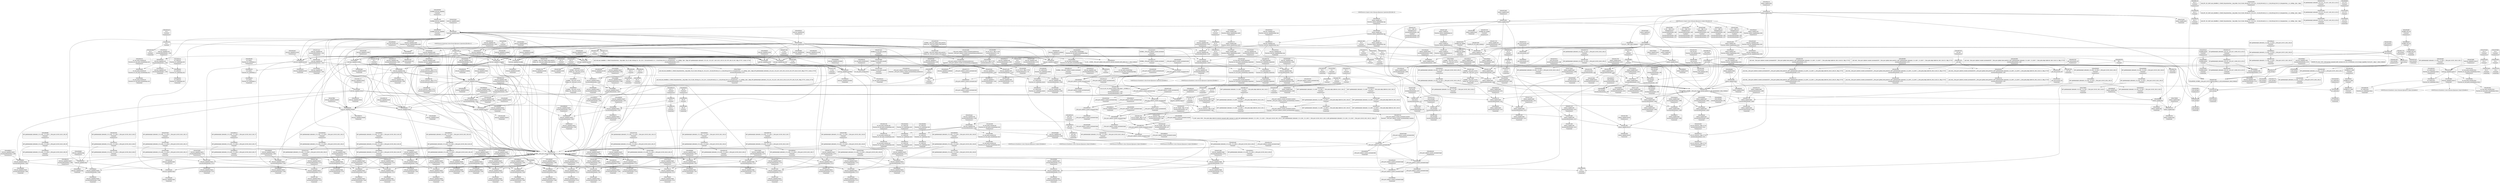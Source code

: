 digraph {
	CE0x4866090 [shape=record,shape=Mrecord,label="{CE0x4866090|cred_has_capability:tmp22|security/selinux/hooks.c,1582|*SummSource*}"]
	CE0x4864090 [shape=record,shape=Mrecord,label="{CE0x4864090|avc_audit:result|Function::avc_audit&Arg::result::|*SummSource*}"]
	CE0x4834980 [shape=record,shape=Mrecord,label="{CE0x4834980|cred_has_capability:tmp24|security/selinux/hooks.c,1582|*SummSource*}"]
	CE0x486d9f0 [shape=record,shape=Mrecord,label="{CE0x486d9f0|i64*_getelementptr_inbounds_(_21_x_i64_,_21_x_i64_*___llvm_gcov_ctr143,_i64_0,_i64_20)|*Constant*|*SummSource*}"]
	CE0x4829ca0 [shape=record,shape=Mrecord,label="{CE0x4829ca0|GLOBAL:printk|*Constant*|*SummSource*}"]
	CE0x480ea30 [shape=record,shape=Mrecord,label="{CE0x480ea30|selinux_capable:tobool|security/selinux/hooks.c,2008|*SummSink*}"]
	CE0x486db80 [shape=record,shape=Mrecord,label="{CE0x486db80|cred_has_capability:tmp32|security/selinux/hooks.c,1586|*SummSink*}"]
	CE0x47fbf00 [shape=record,shape=Mrecord,label="{CE0x47fbf00|i64*_getelementptr_inbounds_(_6_x_i64_,_6_x_i64_*___llvm_gcov_ctr142,_i64_0,_i64_0)|*Constant*|*SummSink*}"]
	CE0x486bb20 [shape=record,shape=Mrecord,label="{CE0x486bb20|cred_has_capability:tmp31|security/selinux/hooks.c,1585}"]
	CE0x483d1b0 [shape=record,shape=Mrecord,label="{CE0x483d1b0|cred_has_capability:sw.epilog|*SummSink*}"]
	CE0x4810a90 [shape=record,shape=Mrecord,label="{CE0x4810a90|selinux_capable:if.end|*SummSource*}"]
	CE0x47fb900 [shape=record,shape=Mrecord,label="{CE0x47fb900|selinux_capable:tmp1|*SummSource*}"]
	CE0x42bd590 [shape=record,shape=Mrecord,label="{CE0x42bd590|selinux_capable:tmp11|security/selinux/hooks.c,2012|*SummSink*}"]
	CE0x4879df0 [shape=record,shape=Mrecord,label="{CE0x4879df0|cred_has_capability:sclass.0|*SummSource*}"]
	CE0x480ecf0 [shape=record,shape=Mrecord,label="{CE0x480ecf0|selinux_capable:tmp|*SummSource*}"]
	CE0x485bac0 [shape=record,shape=Mrecord,label="{CE0x485bac0|avc_has_perm_noaudit:entry}"]
	CE0x483cd90 [shape=record,shape=Mrecord,label="{CE0x483cd90|i32_1|*Constant*}"]
	CE0x48334e0 [shape=record,shape=Mrecord,label="{CE0x48334e0|cred_has_capability:cred|Function::cred_has_capability&Arg::cred::|*SummSink*}"]
	CE0x485b980 [shape=record,shape=Mrecord,label="{CE0x485b980|cred_sid:tmp5|security/selinux/hooks.c,196|*SummSink*}"]
	CE0x6778930 [shape=record,shape=Mrecord,label="{CE0x6778930|i64_0|*Constant*|*SummSink*}"]
	CE0x4815ca0 [shape=record,shape=Mrecord,label="{CE0x4815ca0|cred_sid:entry|*SummSink*}"]
	CE0x48833b0 [shape=record,shape=Mrecord,label="{CE0x48833b0|i64**_getelementptr_inbounds_(_3_x_i64*_,_3_x_i64*_*___llvm_gcda_edge_table144,_i64_0,_i64_1)|*Constant*}"]
	CE0x4879c50 [shape=record,shape=Mrecord,label="{CE0x4879c50|i16_4|*Constant*|*SummSink*}"]
	CE0x485e690 [shape=record,shape=Mrecord,label="{CE0x485e690|cred_has_capability:cmp|security/selinux/hooks.c,1580}"]
	CE0x485cbf0 [shape=record,shape=Mrecord,label="{CE0x485cbf0|avc_has_perm_noaudit:tclass|Function::avc_has_perm_noaudit&Arg::tclass::|*SummSink*}"]
	CE0x482a300 [shape=record,shape=Mrecord,label="{CE0x482a300|i8*_getelementptr_inbounds_(_40_x_i8_,_40_x_i8_*_.str49,_i32_0,_i32_0)|*Constant*|*SummSink*}"]
	CE0x4816410 [shape=record,shape=Mrecord,label="{CE0x4816410|i32_22|*Constant*|*SummSink*}"]
	CE0x4840350 [shape=record,shape=Mrecord,label="{CE0x4840350|__llvm_gcov_indirect_counter_increment:exit}"]
	CE0x4843b40 [shape=record,shape=Mrecord,label="{CE0x4843b40|avc_audit:ssid|Function::avc_audit&Arg::ssid::|*SummSource*}"]
	CE0x4844b80 [shape=record,shape=Mrecord,label="{CE0x4844b80|cred_has_capability:call|security/selinux/hooks.c,1558|*SummSink*}"]
	CE0x483f540 [shape=record,shape=Mrecord,label="{CE0x483f540|cred_has_capability:tmp7|security/selinux/hooks.c,1574|*SummSink*}"]
	CE0x482a550 [shape=record,shape=Mrecord,label="{CE0x482a550|_call_void_mcount()_#3}"]
	CE0x482b930 [shape=record,shape=Mrecord,label="{CE0x482b930|i64*_getelementptr_inbounds_(_6_x_i64_,_6_x_i64_*___llvm_gcov_ctr142,_i64_0,_i64_3)|*Constant*|*SummSource*}"]
	CE0x4844ae0 [shape=record,shape=Mrecord,label="{CE0x4844ae0|cred_has_capability:call|security/selinux/hooks.c,1558|*SummSource*}"]
	CE0x4852e80 [shape=record,shape=Mrecord,label="{CE0x4852e80|cred_has_capability:sw.epilog}"]
	CE0x486d310 [shape=record,shape=Mrecord,label="{CE0x486d310|cred_has_capability:retval.0|*SummSink*}"]
	CE0x47fac90 [shape=record,shape=Mrecord,label="{CE0x47fac90|cred_has_capability:tmp8|security/selinux/hooks.c,1575}"]
	CE0x4833400 [shape=record,shape=Mrecord,label="{CE0x4833400|cred_has_capability:cred|Function::cred_has_capability&Arg::cred::|*SummSource*}"]
	CE0x4872080 [shape=record,shape=Mrecord,label="{CE0x4872080|cred_has_capability:tmp14|security/selinux/hooks.c,1575}"]
	CE0x4821ae0 [shape=record,shape=Mrecord,label="{CE0x4821ae0|0:_i8,_8:_i32,_24:_%struct.selinux_audit_data*,_:_SCMRE_0,1_|*MultipleSource*|security/selinux/hooks.c, 1555|security/selinux/hooks.c,1562}"]
	CE0x480fee0 [shape=record,shape=Mrecord,label="{CE0x480fee0|selinux_capable:call|security/selinux/hooks.c,2007|*SummSink*}"]
	CE0x4870de0 [shape=record,shape=Mrecord,label="{CE0x4870de0|i64*_getelementptr_inbounds_(_21_x_i64_,_21_x_i64_*___llvm_gcov_ctr143,_i64_0,_i64_9)|*Constant*|*SummSink*}"]
	CE0x4878f80 [shape=record,shape=Mrecord,label="{CE0x4878f80|cred_has_capability:tmp17|security/selinux/hooks.c,1576|*SummSource*}"]
	CE0x4830cb0 [shape=record,shape=Mrecord,label="{CE0x4830cb0|cred_has_capability:entry}"]
	CE0x486b670 [shape=record,shape=Mrecord,label="{CE0x486b670|i64*_getelementptr_inbounds_(_21_x_i64_,_21_x_i64_*___llvm_gcov_ctr143,_i64_0,_i64_19)|*Constant*|*SummSource*}"]
	CE0x48787d0 [shape=record,shape=Mrecord,label="{CE0x48787d0|i64*_getelementptr_inbounds_(_21_x_i64_,_21_x_i64_*___llvm_gcov_ctr143,_i64_0,_i64_12)|*Constant*|*SummSource*}"]
	CE0x485f9c0 [shape=record,shape=Mrecord,label="{CE0x485f9c0|GLOBAL:avc_audit|*Constant*}"]
	CE0x483e1d0 [shape=record,shape=Mrecord,label="{CE0x483e1d0|cred_has_capability:return|*SummSink*}"]
	CE0x487a3d0 [shape=record,shape=Mrecord,label="{CE0x487a3d0|cred_has_capability:call7|security/selinux/hooks.c,1579|*SummSink*}"]
	CE0x485d800 [shape=record,shape=Mrecord,label="{CE0x485d800|avc_has_perm_noaudit:flags|Function::avc_has_perm_noaudit&Arg::flags::|*SummSource*}"]
	CE0x481a010 [shape=record,shape=Mrecord,label="{CE0x481a010|_call_void___llvm_gcov_indirect_counter_increment(i32*___llvm_gcov_global_state_pred145,_i64**_getelementptr_inbounds_(_3_x_i64*_,_3_x_i64*_*___llvm_gcda_edge_table144,_i64_0,_i64_0)),_!dbg_!27734|security/selinux/hooks.c,1574}"]
	CE0x48663d0 [shape=record,shape=Mrecord,label="{CE0x48663d0|cred_has_capability:tmp23|security/selinux/hooks.c,1582}"]
	CE0x47fb0e0 [shape=record,shape=Mrecord,label="{CE0x47fb0e0|_call_void_asm_sideeffect_1:_09ud2_0A.pushsection___bug_table,_22a_22_0A2:_09.long_1b_-_2b,_$_0:c_-_2b_0A_09.word_$_1:c_,_0_0A_09.org_2b+$_2:c_0A.popsection_,_i,i,i,_dirflag_,_fpsr_,_flags_(i8*_getelementptr_inbounds_(_25_x_i8_,_25_x_i8_*_.str3,_i32_0,_i32_0),_i32_1575,_i64_12)_#3,_!dbg_!27737,_!srcloc_!27740|security/selinux/hooks.c,1575}"]
	CE0x481c700 [shape=record,shape=Mrecord,label="{CE0x481c700|cred_has_capability:do.body|*SummSink*}"]
	CE0x483d700 [shape=record,shape=Mrecord,label="{CE0x483d700|i64_1|*Constant*}"]
	CE0x4815db0 [shape=record,shape=Mrecord,label="{CE0x4815db0|cred_sid:cred|Function::cred_sid&Arg::cred::}"]
	CE0x4864990 [shape=record,shape=Mrecord,label="{CE0x4864990|_ret_i32_%retval.0,_!dbg_!27732|security/selinux/include/avc.h,142|*SummSource*}"]
	CE0x483c200 [shape=record,shape=Mrecord,label="{CE0x483c200|_call_void___llvm_gcov_indirect_counter_increment(i32*___llvm_gcov_global_state_pred145,_i64**_getelementptr_inbounds_(_3_x_i64*_,_3_x_i64*_*___llvm_gcda_edge_table144,_i64_0,_i64_0)),_!dbg_!27734|security/selinux/hooks.c,1574|*SummSource*}"]
	CE0x4884f30 [shape=record,shape=Mrecord,label="{CE0x4884f30|__llvm_gcov_indirect_counter_increment:bb4|*SummSink*}"]
	CE0x48342b0 [shape=record,shape=Mrecord,label="{CE0x48342b0|cred_has_capability:if.then|*SummSource*}"]
	CE0x481e280 [shape=record,shape=Mrecord,label="{CE0x481e280|selinux_capable:cred|Function::selinux_capable&Arg::cred::}"]
	CE0x4834050 [shape=record,shape=Mrecord,label="{CE0x4834050|cred_has_capability:if.end}"]
	CE0x4882470 [shape=record,shape=Mrecord,label="{CE0x4882470|cred_has_capability:u|security/selinux/hooks.c,1563|*SummSink*}"]
	CE0x485d220 [shape=record,shape=Mrecord,label="{CE0x485d220|avc_has_perm_noaudit:requested|Function::avc_has_perm_noaudit&Arg::requested::|*SummSink*}"]
	CE0x4869370 [shape=record,shape=Mrecord,label="{CE0x4869370|cred_has_capability:tmp27|security/selinux/hooks.c,1583|*SummSource*}"]
	CE0x4836a50 [shape=record,shape=Mrecord,label="{CE0x4836a50|cred_has_capability:do.body4|*SummSink*}"]
	CE0x483e570 [shape=record,shape=Mrecord,label="{CE0x483e570|cred_has_capability:and|security/selinux/hooks.c,1559|*SummSink*}"]
	CE0x48150b0 [shape=record,shape=Mrecord,label="{CE0x48150b0|cred_has_capability:tmp4|security/selinux/hooks.c,1570}"]
	CE0x487df00 [shape=record,shape=Mrecord,label="{CE0x487df00|4:_i32,_:_CRE_20,24_|*MultipleSource*|security/selinux/hooks.c,196|*LoadInst*|security/selinux/hooks.c,196|security/selinux/hooks.c,197}"]
	CE0x48120f0 [shape=record,shape=Mrecord,label="{CE0x48120f0|selinux_capable:retval.0|*SummSource*}"]
	CE0x4830bd0 [shape=record,shape=Mrecord,label="{CE0x4830bd0|GLOBAL:cred_has_capability|*Constant*|*SummSource*}"]
	CE0x4811900 [shape=record,shape=Mrecord,label="{CE0x4811900|i32_0|*Constant*|*SummSource*}"]
	CE0x4817ba0 [shape=record,shape=Mrecord,label="{CE0x4817ba0|selinux_capable:tmp9|security/selinux/hooks.c,2011|*SummSource*}"]
	CE0x5be6d50 [shape=record,shape=Mrecord,label="{CE0x5be6d50|selinux_capable:tmp5|security/selinux/hooks.c,2008}"]
	CE0x485c2d0 [shape=record,shape=Mrecord,label="{CE0x485c2d0|avc_has_perm_noaudit:ssid|Function::avc_has_perm_noaudit&Arg::ssid::|*SummSource*}"]
	CE0x4816510 [shape=record,shape=Mrecord,label="{CE0x4816510|cred_sid:security|security/selinux/hooks.c,196|*SummSource*}"]
	"CONST[source:2(external),value:0(static)][purpose:{operation}][SrcIdx:12]"
	CE0x482fdb0 [shape=record,shape=Mrecord,label="{CE0x482fdb0|i64_1|*Constant*}"]
	CE0x4822240 [shape=record,shape=Mrecord,label="{CE0x4822240|GLOBAL:cap_capable|*Constant*|*SummSource*}"]
	CE0x488cbd0 [shape=record,shape=Mrecord,label="{CE0x488cbd0|i64_12|*Constant*}"]
	CE0x4876e40 [shape=record,shape=Mrecord,label="{CE0x4876e40|cred_has_capability:tmp14|security/selinux/hooks.c,1575|*SummSink*}"]
	CE0x48685b0 [shape=record,shape=Mrecord,label="{CE0x48685b0|i64*_getelementptr_inbounds_(_21_x_i64_,_21_x_i64_*___llvm_gcov_ctr143,_i64_0,_i64_17)|*Constant*}"]
	CE0x4869040 [shape=record,shape=Mrecord,label="{CE0x4869040|cred_has_capability:tmp27|security/selinux/hooks.c,1583}"]
	CE0x4884a30 [shape=record,shape=Mrecord,label="{CE0x4884a30|__llvm_gcov_indirect_counter_increment:tmp6|*SummSource*}"]
	CE0x481a6f0 [shape=record,shape=Mrecord,label="{CE0x481a6f0|_call_void___llvm_gcov_indirect_counter_increment(i32*___llvm_gcov_global_state_pred145,_i64**_getelementptr_inbounds_(_3_x_i64*_,_3_x_i64*_*___llvm_gcda_edge_table144,_i64_0,_i64_2)),_!dbg_!27732|security/selinux/hooks.c,1570}"]
	CE0x481fcd0 [shape=record,shape=Mrecord,label="{CE0x481fcd0|cred_has_capability:u|security/selinux/hooks.c,1563|*SummSource*}"]
	CE0x47fb400 [shape=record,shape=Mrecord,label="{CE0x47fb400|cred_has_capability:tmp9|security/selinux/hooks.c,1575|*SummSink*}"]
	CE0x4814ec0 [shape=record,shape=Mrecord,label="{CE0x4814ec0|i64*_getelementptr_inbounds_(_21_x_i64_,_21_x_i64_*___llvm_gcov_ctr143,_i64_0,_i64_5)|*Constant*|*SummSink*}"]
	CE0x4828b10 [shape=record,shape=Mrecord,label="{CE0x4828b10|i64*_getelementptr_inbounds_(_21_x_i64_,_21_x_i64_*___llvm_gcov_ctr143,_i64_0,_i64_6)|*Constant*|*SummSink*}"]
	CE0x485ced0 [shape=record,shape=Mrecord,label="{CE0x485ced0|avc_has_perm_noaudit:requested|Function::avc_has_perm_noaudit&Arg::requested::|*SummSource*}"]
	CE0x488d000 [shape=record,shape=Mrecord,label="{CE0x488d000|i64*_getelementptr_inbounds_(_21_x_i64_,_21_x_i64_*___llvm_gcov_ctr143,_i64_0,_i64_8)|*Constant*|*SummSource*}"]
	CE0x484c120 [shape=record,shape=Mrecord,label="{CE0x484c120|selinux_capable:tmp8|security/selinux/hooks.c,2011}"]
	CE0x485f350 [shape=record,shape=Mrecord,label="{CE0x485f350|i64_13|*Constant*|*SummSink*}"]
	CE0x487dd20 [shape=record,shape=Mrecord,label="{CE0x487dd20|4:_i32,_:_CRE_16,20_|*MultipleSource*|security/selinux/hooks.c,196|*LoadInst*|security/selinux/hooks.c,196|security/selinux/hooks.c,197}"]
	CE0x486e7d0 [shape=record,shape=Mrecord,label="{CE0x486e7d0|cred_sid:bb|*SummSink*}"]
	CE0x483b6d0 [shape=record,shape=Mrecord,label="{CE0x483b6d0|cred_has_capability:tmp|*SummSource*}"]
	CE0x4865550 [shape=record,shape=Mrecord,label="{CE0x4865550|i64_15|*Constant*|*SummSink*}"]
	CE0x483bb70 [shape=record,shape=Mrecord,label="{CE0x483bb70|__llvm_gcov_indirect_counter_increment:tmp1|*SummSource*}"]
	CE0x48135e0 [shape=record,shape=Mrecord,label="{CE0x48135e0|i64**_getelementptr_inbounds_(_3_x_i64*_,_3_x_i64*_*___llvm_gcda_edge_table144,_i64_0,_i64_0)|*Constant*|*SummSink*}"]
	CE0x4884430 [shape=record,shape=Mrecord,label="{CE0x4884430|__llvm_gcov_indirect_counter_increment:tmp5|*SummSource*}"]
	CE0x4830370 [shape=record,shape=Mrecord,label="{CE0x4830370|i64_2|*Constant*|*SummSource*}"]
	CE0x483d2d0 [shape=record,shape=Mrecord,label="{CE0x483d2d0|cred_has_capability:if.then9}"]
	CE0x482b8c0 [shape=record,shape=Mrecord,label="{CE0x482b8c0|i64*_getelementptr_inbounds_(_6_x_i64_,_6_x_i64_*___llvm_gcov_ctr142,_i64_0,_i64_3)|*Constant*|*SummSink*}"]
	CE0x4829aa0 [shape=record,shape=Mrecord,label="{CE0x4829aa0|selinux_capable:tmp4|security/selinux/hooks.c,2008}"]
	CE0x4833610 [shape=record,shape=Mrecord,label="{CE0x4833610|cred_has_capability:cap|Function::cred_has_capability&Arg::cap::|*SummSource*}"]
	CE0x48114e0 [shape=record,shape=Mrecord,label="{CE0x48114e0|GLOBAL:__llvm_gcov_ctr142|Global_var:__llvm_gcov_ctr142}"]
	CE0x480ec40 [shape=record,shape=Mrecord,label="{CE0x480ec40|selinux_capable:cap|Function::selinux_capable&Arg::cap::|*SummSource*}"]
	CE0x511cf20 [shape=record,shape=Mrecord,label="{CE0x511cf20|selinux_capable:tmp4|security/selinux/hooks.c,2008|*SummSource*}"]
	CE0x488d2c0 [shape=record,shape=Mrecord,label="{CE0x488d2c0|i64*_getelementptr_inbounds_(_21_x_i64_,_21_x_i64_*___llvm_gcov_ctr143,_i64_0,_i64_9)|*Constant*}"]
	CE0x485da00 [shape=record,shape=Mrecord,label="{CE0x485da00|avc_has_perm_noaudit:avd|Function::avc_has_perm_noaudit&Arg::avd::}"]
	CE0x483e650 [shape=record,shape=Mrecord,label="{CE0x483e650|cred_has_capability:shl|security/selinux/hooks.c,1559|*SummSource*}"]
	CE0x485b550 [shape=record,shape=Mrecord,label="{CE0x485b550|cred_sid:tmp4|*LoadInst*|security/selinux/hooks.c,196|*SummSink*}"]
	CE0x4832810 [shape=record,shape=Mrecord,label="{CE0x4832810|i32_31|*Constant*|*SummSink*}"]
	CE0x4814cc0 [shape=record,shape=Mrecord,label="{CE0x4814cc0|i64**_getelementptr_inbounds_(_3_x_i64*_,_3_x_i64*_*___llvm_gcda_edge_table144,_i64_0,_i64_2)|*Constant*|*SummSink*}"]
	CE0x4829f00 [shape=record,shape=Mrecord,label="{CE0x4829f00|GLOBAL:printk|*Constant*|*SummSink*}"]
	CE0x4881a10 [shape=record,shape=Mrecord,label="{CE0x4881a10|GLOBAL:__llvm_gcov_indirect_counter_increment|*Constant*|*SummSink*}"]
	CE0x4863210 [shape=record,shape=Mrecord,label="{CE0x4863210|avc_audit:tsid|Function::avc_audit&Arg::tsid::|*SummSink*}"]
	CE0x486ce30 [shape=record,shape=Mrecord,label="{CE0x486ce30|cred_has_capability:retval.0|*SummSource*}"]
	CE0x48341d0 [shape=record,shape=Mrecord,label="{CE0x48341d0|cred_has_capability:if.then}"]
	CE0x488dd60 [shape=record,shape=Mrecord,label="{CE0x488dd60|cred_has_capability:tmp2|security/selinux/hooks.c,1567|*SummSource*}"]
	CE0x4818d30 [shape=record,shape=Mrecord,label="{CE0x4818d30|void_(i8*,_i32,_i64)*_asm_sideeffect_1:_09ud2_0A.pushsection___bug_table,_22a_22_0A2:_09.long_1b_-_2b,_$_0:c_-_2b_0A_09.word_$_1:c_,_0_0A_09.org_2b+$_2:c_0A.popsection_,_i,i,i,_dirflag_,_fpsr_,_flags_|*SummSource*}"]
	CE0x481be70 [shape=record,shape=Mrecord,label="{CE0x481be70|cred_has_capability:shr|security/selinux/hooks.c,1565}"]
	CE0x4871ae0 [shape=record,shape=Mrecord,label="{CE0x4871ae0|cred_has_capability:tmp13|security/selinux/hooks.c,1575|*SummSink*}"]
	CE0x484d3c0 [shape=record,shape=Mrecord,label="{CE0x484d3c0|i64*_getelementptr_inbounds_(_6_x_i64_,_6_x_i64_*___llvm_gcov_ctr142,_i64_0,_i64_4)|*Constant*|*SummSource*}"]
	CE0x487daf0 [shape=record,shape=Mrecord,label="{CE0x487daf0|4:_i32,_:_CRE_12,16_|*MultipleSource*|security/selinux/hooks.c,196|*LoadInst*|security/selinux/hooks.c,196|security/selinux/hooks.c,197}"]
	CE0x4821670 [shape=record,shape=Mrecord,label="{CE0x4821670|cred_sid:tmp}"]
	CE0x486a3c0 [shape=record,shape=Mrecord,label="{CE0x486a3c0|cred_has_capability:tmp29|security/selinux/hooks.c,1584}"]
	CE0x488cf40 [shape=record,shape=Mrecord,label="{CE0x488cf40|i64*_getelementptr_inbounds_(_21_x_i64_,_21_x_i64_*___llvm_gcov_ctr143,_i64_0,_i64_8)|*Constant*}"]
	"CONST[source:0(mediator),value:2(dynamic)][purpose:{subject}][SnkIdx:0]"
	CE0x4816740 [shape=record,shape=Mrecord,label="{CE0x4816740|i32_0|*Constant*}"]
	CE0x4844470 [shape=record,shape=Mrecord,label="{CE0x4844470|cred_has_capability:do.end}"]
	CE0x48156f0 [shape=record,shape=Mrecord,label="{CE0x48156f0|selinux_capable:tmp10|security/selinux/hooks.c,2012}"]
	CE0x483afd0 [shape=record,shape=Mrecord,label="{CE0x483afd0|GLOBAL:cred_sid|*Constant*|*SummSource*}"]
	CE0x4841620 [shape=record,shape=Mrecord,label="{CE0x4841620|cred_sid:cred|Function::cred_sid&Arg::cred::|*SummSource*}"]
	CE0x482aab0 [shape=record,shape=Mrecord,label="{CE0x482aab0|cred_has_capability:type|security/selinux/hooks.c,1562|*SummSink*}"]
	CE0x4816910 [shape=record,shape=Mrecord,label="{CE0x4816910|cred_sid:tmp4|*LoadInst*|security/selinux/hooks.c,196}"]
	"CONST[source:0(mediator),value:2(dynamic)][purpose:{object}][SnkIdx:1]"
	CE0x4844de0 [shape=record,shape=Mrecord,label="{CE0x4844de0|cred_sid:tmp1|*SummSink*}"]
	CE0x485b870 [shape=record,shape=Mrecord,label="{CE0x485b870|cred_sid:tmp5|security/selinux/hooks.c,196|*SummSource*}"]
	CE0x4864320 [shape=record,shape=Mrecord,label="{CE0x4864320|avc_audit:a|Function::avc_audit&Arg::a::}"]
	CE0x48809a0 [shape=record,shape=Mrecord,label="{CE0x48809a0|i64*_getelementptr_inbounds_(_21_x_i64_,_21_x_i64_*___llvm_gcov_ctr143,_i64_0,_i64_7)|*Constant*|*SummSink*}"]
	CE0x48290b0 [shape=record,shape=Mrecord,label="{CE0x48290b0|GLOBAL:printk|*Constant*}"]
	CE0x482eb20 [shape=record,shape=Mrecord,label="{CE0x482eb20|__llvm_gcov_indirect_counter_increment:entry}"]
	CE0x4810040 [shape=record,shape=Mrecord,label="{CE0x4810040|selinux_capable:call|security/selinux/hooks.c,2007}"]
	CE0x487a5c0 [shape=record,shape=Mrecord,label="{CE0x487a5c0|GLOBAL:avc_has_perm_noaudit|*Constant*|*SummSource*}"]
	CE0x4811010 [shape=record,shape=Mrecord,label="{CE0x4811010|i32_0|*Constant*|*SummSink*}"]
	CE0x48336f0 [shape=record,shape=Mrecord,label="{CE0x48336f0|cred_has_capability:return}"]
	CE0x4885eb0 [shape=record,shape=Mrecord,label="{CE0x4885eb0|__llvm_gcov_indirect_counter_increment:tmp3}"]
	"CONST[source:0(mediator),value:0(static)][purpose:{operation}][SnkIdx:7]"
	CE0x481d460 [shape=record,shape=Mrecord,label="{CE0x481d460|i8*_getelementptr_inbounds_(_25_x_i8_,_25_x_i8_*_.str3,_i32_0,_i32_0)|*Constant*}"]
	CE0x483eb10 [shape=record,shape=Mrecord,label="{CE0x483eb10|__llvm_gcov_indirect_counter_increment:tmp2|*SummSink*}"]
	CE0x485dc20 [shape=record,shape=Mrecord,label="{CE0x485dc20|avc_has_perm_noaudit:avd|Function::avc_has_perm_noaudit&Arg::avd::|*SummSource*}"]
	CE0x481aa60 [shape=record,shape=Mrecord,label="{CE0x481aa60|cred_has_capability:tmp3|security/selinux/hooks.c,1567|*SummSink*}"]
	CE0x487a630 [shape=record,shape=Mrecord,label="{CE0x487a630|GLOBAL:avc_has_perm_noaudit|*Constant*|*SummSink*}"]
	CE0x485f570 [shape=record,shape=Mrecord,label="{CE0x485f570|cred_has_capability:tmp18|security/selinux/hooks.c,1580}"]
	CE0x486b980 [shape=record,shape=Mrecord,label="{CE0x486b980|i32_-22|*Constant*}"]
	CE0x483e9b0 [shape=record,shape=Mrecord,label="{CE0x483e9b0|__llvm_gcov_indirect_counter_increment:tmp2|*SummSource*}"]
	CE0x483ec80 [shape=record,shape=Mrecord,label="{CE0x483ec80|cred_has_capability:sw.default}"]
	CE0x484aef0 [shape=record,shape=Mrecord,label="{CE0x484aef0|i64*_getelementptr_inbounds_(_6_x_i64_,_6_x_i64_*___llvm_gcov_ctr142,_i64_0,_i64_4)|*Constant*|*SummSink*}"]
	CE0x481ba10 [shape=record,shape=Mrecord,label="{CE0x481ba10|i32_5|*Constant*|*SummSource*}"]
	CE0x488e9c0 [shape=record,shape=Mrecord,label="{CE0x488e9c0|_call_void_mcount()_#3}"]
	CE0x485d990 [shape=record,shape=Mrecord,label="{CE0x485d990|_ret_i32_%rc.0,_!dbg_!27793|security/selinux/avc.c,744}"]
	CE0x4879130 [shape=record,shape=Mrecord,label="{CE0x4879130|cred_has_capability:tmp17|security/selinux/hooks.c,1576|*SummSink*}"]
	CE0x486d850 [shape=record,shape=Mrecord,label="{CE0x486d850|cred_has_capability:tmp32|security/selinux/hooks.c,1586}"]
	CE0x4863590 [shape=record,shape=Mrecord,label="{CE0x4863590|avc_audit:tclass|Function::avc_audit&Arg::tclass::|*SummSink*}"]
	CE0x48788f0 [shape=record,shape=Mrecord,label="{CE0x48788f0|cred_has_capability:tmp16|security/selinux/hooks.c,1576|*SummSource*}"]
	CE0x4885c70 [shape=record,shape=Mrecord,label="{CE0x4885c70|i64*_null|*Constant*|*SummSink*}"]
	CE0x48818d0 [shape=record,shape=Mrecord,label="{CE0x48818d0|cred_has_capability:do.cond|*SummSink*}"]
	CE0x4818f30 [shape=record,shape=Mrecord,label="{CE0x4818f30|i32_1575|*Constant*}"]
	CE0x488a060 [shape=record,shape=Mrecord,label="{CE0x488a060|cred_has_capability:do.cond}"]
	CE0x4813d70 [shape=record,shape=Mrecord,label="{CE0x4813d70|selinux_capable:cap|Function::selinux_capable&Arg::cap::|*SummSink*}"]
	CE0x4878880 [shape=record,shape=Mrecord,label="{CE0x4878880|i64*_getelementptr_inbounds_(_21_x_i64_,_21_x_i64_*___llvm_gcov_ctr143,_i64_0,_i64_12)|*Constant*|*SummSink*}"]
	CE0x485ee90 [shape=record,shape=Mrecord,label="{CE0x485ee90|i64_13|*Constant*|*SummSource*}"]
	CE0x4808cc0 [shape=record,shape=Mrecord,label="{CE0x4808cc0|selinux_capable:ns|Function::selinux_capable&Arg::ns::}"]
	CE0x4847800 [shape=record,shape=Mrecord,label="{CE0x4847800|selinux_capable:tmp6|security/selinux/hooks.c,2009|*SummSink*}"]
	CE0x480ee50 [shape=record,shape=Mrecord,label="{CE0x480ee50|selinux_capable:cred|Function::selinux_capable&Arg::cred::|*SummSink*}"]
	CE0x4818280 [shape=record,shape=Mrecord,label="{CE0x4818280|_ret_i32_%retval.0,_!dbg_!27725|security/selinux/hooks.c,2012|*SummSource*}"]
	CE0x4842eb0 [shape=record,shape=Mrecord,label="{CE0x4842eb0|_ret_i32_%tmp6,_!dbg_!27716|security/selinux/hooks.c,197|*SummSink*}"]
	CE0x485e970 [shape=record,shape=Mrecord,label="{CE0x485e970|cred_has_capability:cmp|security/selinux/hooks.c,1580|*SummSink*}"]
	CE0x485ffb0 [shape=record,shape=Mrecord,label="{CE0x485ffb0|cred_has_capability:tmp19|security/selinux/hooks.c,1580|*SummSource*}"]
	CE0x4843830 [shape=record,shape=Mrecord,label="{CE0x4843830|avc_audit:entry|*SummSource*}"]
	CE0x483b740 [shape=record,shape=Mrecord,label="{CE0x483b740|COLLAPSED:_GCMRE___llvm_gcov_ctr143_internal_global_21_x_i64_zeroinitializer:_elem_0:default:}"]
	CE0x483acc0 [shape=record,shape=Mrecord,label="{CE0x483acc0|i64*_getelementptr_inbounds_(_21_x_i64_,_21_x_i64_*___llvm_gcov_ctr143,_i64_0,_i64_0)|*Constant*}"]
	CE0x4870700 [shape=record,shape=Mrecord,label="{CE0x4870700|cred_has_capability:tmp11|security/selinux/hooks.c,1575|*SummSource*}"]
	CE0x480a210 [shape=record,shape=Mrecord,label="{CE0x480a210|selinux_capable:entry|*SummSource*}"]
	CE0x486db10 [shape=record,shape=Mrecord,label="{CE0x486db10|cred_has_capability:tmp32|security/selinux/hooks.c,1586|*SummSource*}"]
	CE0x4870f90 [shape=record,shape=Mrecord,label="{CE0x4870f90|i1_true|*Constant*}"]
	CE0x481c8e0 [shape=record,shape=Mrecord,label="{CE0x481c8e0|VOIDTB_TE:_CE:_elem_0:default:}"]
	CE0x4815b80 [shape=record,shape=Mrecord,label="{CE0x4815b80|cred_sid:entry|*SummSource*}"]
	CE0x48637d0 [shape=record,shape=Mrecord,label="{CE0x48637d0|avc_audit:requested|Function::avc_audit&Arg::requested::|*SummSource*}"]
	CE0x482eca0 [shape=record,shape=Mrecord,label="{CE0x482eca0|__llvm_gcov_indirect_counter_increment:entry|*SummSink*}"]
	CE0x486f3d0 [shape=record,shape=Mrecord,label="{CE0x486f3d0|__llvm_gcov_indirect_counter_increment:tmp6|*SummSink*}"]
	CE0x4876fc0 [shape=record,shape=Mrecord,label="{CE0x4876fc0|cred_has_capability:tmp15|security/selinux/hooks.c,1575}"]
	CE0x481aef0 [shape=record,shape=Mrecord,label="{CE0x481aef0|cred_has_capability:audit|Function::cred_has_capability&Arg::audit::|*SummSource*}"]
	CE0x48089d0 [shape=record,shape=Mrecord,label="{CE0x48089d0|i64*_getelementptr_inbounds_(_6_x_i64_,_6_x_i64_*___llvm_gcov_ctr142,_i64_0,_i64_0)|*Constant*|*SummSource*}"]
	CE0x48444e0 [shape=record,shape=Mrecord,label="{CE0x48444e0|cred_has_capability:do.end|*SummSource*}"]
	CE0x480fa10 [shape=record,shape=Mrecord,label="{CE0x480fa10|selinux_capable:tmp2|security/selinux/hooks.c,2008|*SummSource*}"]
	CE0x4884700 [shape=record,shape=Mrecord,label="{CE0x4884700|__llvm_gcov_indirect_counter_increment:tmp6}"]
	CE0x4871930 [shape=record,shape=Mrecord,label="{CE0x4871930|cred_has_capability:tmp13|security/selinux/hooks.c,1575}"]
	CE0x4869a70 [shape=record,shape=Mrecord,label="{CE0x4869a70|cred_has_capability:tmp28|security/selinux/hooks.c,1584}"]
	CE0x48449b0 [shape=record,shape=Mrecord,label="{CE0x48449b0|cred_has_capability:call|security/selinux/hooks.c,1558}"]
	CE0x48163a0 [shape=record,shape=Mrecord,label="{CE0x48163a0|i32_22|*Constant*|*SummSource*}"]
	CE0x488d3a0 [shape=record,shape=Mrecord,label="{CE0x488d3a0|cred_has_capability:tmp10|security/selinux/hooks.c,1575|*SummSource*}"]
	CE0x4815760 [shape=record,shape=Mrecord,label="{CE0x4815760|selinux_capable:tmp10|security/selinux/hooks.c,2012|*SummSource*}"]
	CE0x47fc200 [shape=record,shape=Mrecord,label="{CE0x47fc200|selinux_capable:entry|*SummSink*}"]
	CE0x481b190 [shape=record,shape=Mrecord,label="{CE0x481b190|_ret_i32_%retval.0,_!dbg_!27765|security/selinux/hooks.c,1586|*SummSource*}"]
	CE0x486a0a0 [shape=record,shape=Mrecord,label="{CE0x486a0a0|cred_has_capability:tmp28|security/selinux/hooks.c,1584|*SummSink*}"]
	CE0x485fb40 [shape=record,shape=Mrecord,label="{CE0x485fb40|GLOBAL:__llvm_gcov_ctr143|Global_var:__llvm_gcov_ctr143|*SummSink*}"]
	CE0x4842120 [shape=record,shape=Mrecord,label="{CE0x4842120|cred_has_capability:tmp}"]
	CE0x488de50 [shape=record,shape=Mrecord,label="{CE0x488de50|cred_has_capability:tmp2|security/selinux/hooks.c,1567|*SummSink*}"]
	CE0x4840130 [shape=record,shape=Mrecord,label="{CE0x4840130|i32_-1|*Constant*|*SummSource*}"]
	CE0x485dfd0 [shape=record,shape=Mrecord,label="{CE0x485dfd0|_ret_i32_%rc.0,_!dbg_!27793|security/selinux/avc.c,744|*SummSink*}"]
	CE0x4885c00 [shape=record,shape=Mrecord,label="{CE0x4885c00|i64*_null|*Constant*|*SummSource*}"]
	CE0x482f480 [shape=record,shape=Mrecord,label="{CE0x482f480|cred_has_capability:audit|Function::cred_has_capability&Arg::audit::}"]
	CE0x481df50 [shape=record,shape=Mrecord,label="{CE0x481df50|cred_sid:tmp3|*SummSource*}"]
	CE0x48719a0 [shape=record,shape=Mrecord,label="{CE0x48719a0|cred_has_capability:tmp13|security/selinux/hooks.c,1575|*SummSource*}"]
	CE0x481bb20 [shape=record,shape=Mrecord,label="{CE0x481bb20|_call_void___llvm_gcov_indirect_counter_increment(i32*___llvm_gcov_global_state_pred145,_i64**_getelementptr_inbounds_(_3_x_i64*_,_3_x_i64*_*___llvm_gcda_edge_table144,_i64_0,_i64_1)),_!dbg_!27728|security/selinux/hooks.c,1567}"]
	CE0x487cf10 [shape=record,shape=Mrecord,label="{CE0x487cf10|4:_i32,_:_CRE_4,8_|*MultipleSource*|security/selinux/hooks.c,196|*LoadInst*|security/selinux/hooks.c,196|security/selinux/hooks.c,197}"]
	CE0x4885060 [shape=record,shape=Mrecord,label="{CE0x4885060|__llvm_gcov_indirect_counter_increment:pred|*SummSource*}"]
	CE0x483b200 [shape=record,shape=Mrecord,label="{CE0x483b200|cred_sid:entry}"]
	CE0x4864f60 [shape=record,shape=Mrecord,label="{CE0x4864f60|cred_has_capability:tobool|security/selinux/hooks.c,1582}"]
	CE0x4868da0 [shape=record,shape=Mrecord,label="{CE0x4868da0|cred_has_capability:tmp26|security/selinux/hooks.c,1583|*SummSink*}"]
	CE0x483fa00 [shape=record,shape=Mrecord,label="{CE0x483fa00|cred_has_capability:call3|security/selinux/hooks.c,1573|*SummSink*}"]
	CE0x4829420 [shape=record,shape=Mrecord,label="{CE0x4829420|i64_0|*Constant*}"]
	CE0x480eda0 [shape=record,shape=Mrecord,label="{CE0x480eda0|selinux_capable:tobool|security/selinux/hooks.c,2008|*SummSource*}"]
	CE0x486cae0 [shape=record,shape=Mrecord,label="{CE0x486cae0|cred_has_capability:retval.0}"]
	CE0x4865670 [shape=record,shape=Mrecord,label="{CE0x4865670|cred_has_capability:tmp22|security/selinux/hooks.c,1582|*SummSink*}"]
	CE0x481ba80 [shape=record,shape=Mrecord,label="{CE0x481ba80|i32_5|*Constant*|*SummSink*}"]
	CE0x4869f10 [shape=record,shape=Mrecord,label="{CE0x4869f10|i64*_getelementptr_inbounds_(_21_x_i64_,_21_x_i64_*___llvm_gcov_ctr143,_i64_0,_i64_18)|*Constant*|*SummSource*}"]
	CE0x485c1b0 [shape=record,shape=Mrecord,label="{CE0x485c1b0|avc_has_perm_noaudit:ssid|Function::avc_has_perm_noaudit&Arg::ssid::}"]
	CE0x4868cc0 [shape=record,shape=Mrecord,label="{CE0x4868cc0|i64*_getelementptr_inbounds_(_21_x_i64_,_21_x_i64_*___llvm_gcov_ctr143,_i64_0,_i64_17)|*Constant*|*SummSink*}"]
	CE0x486be20 [shape=record,shape=Mrecord,label="{CE0x486be20|cred_has_capability:tmp31|security/selinux/hooks.c,1585|*SummSource*}"]
	CE0x48835d0 [shape=record,shape=Mrecord,label="{CE0x48835d0|__llvm_gcov_indirect_counter_increment:counters|Function::__llvm_gcov_indirect_counter_increment&Arg::counters::|*SummSource*}"]
	CE0x482a1c0 [shape=record,shape=Mrecord,label="{CE0x482a1c0|i8*_getelementptr_inbounds_(_40_x_i8_,_40_x_i8_*_.str49,_i32_0,_i32_0)|*Constant*|*SummSource*}"]
	CE0x488eb40 [shape=record,shape=Mrecord,label="{CE0x488eb40|GLOBAL:cred_sid|*Constant*}"]
	CE0x48611e0 [shape=record,shape=Mrecord,label="{CE0x48611e0|cred_has_capability:call8|security/selinux/hooks.c,1581}"]
	CE0x4844ef0 [shape=record,shape=Mrecord,label="{CE0x4844ef0|i64*_getelementptr_inbounds_(_2_x_i64_,_2_x_i64_*___llvm_gcov_ctr131,_i64_0,_i64_1)|*Constant*|*SummSource*}"]
	CE0x4829a30 [shape=record,shape=Mrecord,label="{CE0x4829a30|selinux_capable:tmp4|security/selinux/hooks.c,2008|*SummSink*}"]
	CE0x4834fc0 [shape=record,shape=Mrecord,label="{CE0x4834fc0|cred_has_capability:tmp25|security/selinux/hooks.c,1582|*SummSink*}"]
	CE0x4879f00 [shape=record,shape=Mrecord,label="{CE0x4879f00|cred_has_capability:sclass.0|*SummSink*}"]
	CE0x48100f0 [shape=record,shape=Mrecord,label="{CE0x48100f0|i64_1|*Constant*|*SummSource*}"]
	CE0x48709f0 [shape=record,shape=Mrecord,label="{CE0x48709f0|i64*_getelementptr_inbounds_(_21_x_i64_,_21_x_i64_*___llvm_gcov_ctr143,_i64_0,_i64_9)|*Constant*|*SummSource*}"]
	CE0x486c7f0 [shape=record,shape=Mrecord,label="{CE0x486c7f0|i32_-22|*Constant*|*SummSink*}"]
	"CONST[source:0(mediator),value:2(dynamic)][purpose:{object}][SnkIdx:6]"
	CE0x48686f0 [shape=record,shape=Mrecord,label="{CE0x48686f0|cred_has_capability:tmp26|security/selinux/hooks.c,1583}"]
	CE0x482a010 [shape=record,shape=Mrecord,label="{CE0x482a010|i8*_getelementptr_inbounds_(_40_x_i8_,_40_x_i8_*_.str49,_i32_0,_i32_0)|*Constant*}"]
	CE0x485ea50 [shape=record,shape=Mrecord,label="{CE0x485ea50|i64_14|*Constant*|*SummSink*}"]
	CE0x4834e80 [shape=record,shape=Mrecord,label="{CE0x4834e80|cred_has_capability:tmp25|security/selinux/hooks.c,1582|*SummSource*}"]
	CE0x48865a0 [shape=record,shape=Mrecord,label="{CE0x48865a0|__llvm_gcov_indirect_counter_increment:counter|*SummSink*}"]
	CE0x4878330 [shape=record,shape=Mrecord,label="{CE0x4878330|cred_has_capability:tmp16|security/selinux/hooks.c,1576}"]
	CE0x483e100 [shape=record,shape=Mrecord,label="{CE0x483e100|i64*_getelementptr_inbounds_(_21_x_i64_,_21_x_i64_*___llvm_gcov_ctr143,_i64_0,_i64_4)|*Constant*|*SummSink*}"]
	CE0x4863430 [shape=record,shape=Mrecord,label="{CE0x4863430|avc_audit:tclass|Function::avc_audit&Arg::tclass::|*SummSource*}"]
	CE0x4848b80 [shape=record,shape=Mrecord,label="{CE0x4848b80|selinux_capable:tmp7|security/selinux/hooks.c,2009|*SummSource*}"]
	"CONST[source:1(input),value:2(dynamic)][purpose:{operation}][SrcIdx:15]"
	CE0x485be20 [shape=record,shape=Mrecord,label="{CE0x485be20|avc_has_perm_noaudit:entry|*SummSink*}"]
	CE0x4817860 [shape=record,shape=Mrecord,label="{CE0x4817860|cred_has_capability:do.body}"]
	CE0x483a740 [shape=record,shape=Mrecord,label="{CE0x483a740|__llvm_gcov_indirect_counter_increment:tmp3|*SummSink*}"]
	CE0x4811220 [shape=record,shape=Mrecord,label="{CE0x4811220|selinux_capable:call|security/selinux/hooks.c,2007|*SummSource*}"]
	CE0x4835660 [shape=record,shape=Mrecord,label="{CE0x4835660|cred_has_capability:cap1|security/selinux/hooks.c,1563|*SummSink*}"]
	CE0x4862e10 [shape=record,shape=Mrecord,label="{CE0x4862e10|avc_audit:ssid|Function::avc_audit&Arg::ssid::|*SummSink*}"]
	CE0x4810720 [shape=record,shape=Mrecord,label="{CE0x4810720|selinux_capable:audit|Function::selinux_capable&Arg::audit::}"]
	CE0x4842c70 [shape=record,shape=Mrecord,label="{CE0x4842c70|cred_sid:tmp2|*SummSource*}"]
	CE0x481b720 [shape=record,shape=Mrecord,label="{CE0x481b720|GLOBAL:__llvm_gcov_indirect_counter_increment|*Constant*}"]
	CE0x485ff40 [shape=record,shape=Mrecord,label="{CE0x485ff40|cred_has_capability:tmp19|security/selinux/hooks.c,1580}"]
	CE0x485f680 [shape=record,shape=Mrecord,label="{CE0x485f680|cred_has_capability:tmp18|security/selinux/hooks.c,1580|*SummSource*}"]
	CE0x4819650 [shape=record,shape=Mrecord,label="{CE0x4819650|cred_has_capability:entry|*SummSink*}"]
	CE0x487ca50 [shape=record,shape=Mrecord,label="{CE0x487ca50|cred_sid:sid|security/selinux/hooks.c,197|*SummSink*}"]
	CE0x484f600 [shape=record,shape=Mrecord,label="{CE0x484f600|cred_has_capability:sw.bb2}"]
	CE0x6778a60 [shape=record,shape=Mrecord,label="{CE0x6778a60|GLOBAL:__llvm_gcov_ctr142|Global_var:__llvm_gcov_ctr142|*SummSink*}"]
	CE0x485c3e0 [shape=record,shape=Mrecord,label="{CE0x485c3e0|avc_has_perm_noaudit:ssid|Function::avc_has_perm_noaudit&Arg::ssid::|*SummSink*}"]
	CE0x48641f0 [shape=record,shape=Mrecord,label="{CE0x48641f0|avc_audit:result|Function::avc_audit&Arg::result::|*SummSink*}"]
	CE0x4845620 [shape=record,shape=Mrecord,label="{CE0x4845620|cred_has_capability:shr|security/selinux/hooks.c,1565|*SummSink*}"]
	CE0x48112d0 [shape=record,shape=Mrecord,label="{CE0x48112d0|selinux_capable:tmp2|security/selinux/hooks.c,2008}"]
	CE0x481ad30 [shape=record,shape=Mrecord,label="{CE0x481ad30|_call_void___llvm_gcov_indirect_counter_increment(i32*___llvm_gcov_global_state_pred145,_i64**_getelementptr_inbounds_(_3_x_i64*_,_3_x_i64*_*___llvm_gcda_edge_table144,_i64_0,_i64_2)),_!dbg_!27732|security/selinux/hooks.c,1570|*SummSink*}"]
	CE0x48154c0 [shape=record,shape=Mrecord,label="{CE0x48154c0|cred_has_capability:ad|security/selinux/hooks.c, 1555|*SummSource*}"]
	CE0x483f8c0 [shape=record,shape=Mrecord,label="{CE0x483f8c0|cred_has_capability:call3|security/selinux/hooks.c,1573|*SummSource*}"]
	CE0x4870690 [shape=record,shape=Mrecord,label="{CE0x4870690|cred_has_capability:tmp11|security/selinux/hooks.c,1575}"]
	CE0x487a2b0 [shape=record,shape=Mrecord,label="{CE0x487a2b0|cred_has_capability:call7|security/selinux/hooks.c,1579|*SummSource*}"]
	CE0x4862da0 [shape=record,shape=Mrecord,label="{CE0x4862da0|avc_audit:ssid|Function::avc_audit&Arg::ssid::}"]
	CE0x486d6f0 [shape=record,shape=Mrecord,label="{CE0x486d6f0|i64*_getelementptr_inbounds_(_21_x_i64_,_21_x_i64_*___llvm_gcov_ctr143,_i64_0,_i64_20)|*Constant*}"]
	CE0x4828e50 [shape=record,shape=Mrecord,label="{CE0x4828e50|cred_has_capability:tmp6|security/selinux/hooks.c,1574|*SummSink*}"]
	CE0x480eec0 [shape=record,shape=Mrecord,label="{CE0x480eec0|selinux_capable:cred|Function::selinux_capable&Arg::cred::|*SummSource*}"]
	CE0x4828d20 [shape=record,shape=Mrecord,label="{CE0x4828d20|cred_has_capability:tmp6|security/selinux/hooks.c,1574}"]
	CE0x486c780 [shape=record,shape=Mrecord,label="{CE0x486c780|i32_-22|*Constant*|*SummSource*}"]
	CE0x486a6c0 [shape=record,shape=Mrecord,label="{CE0x486a6c0|cred_has_capability:tmp29|security/selinux/hooks.c,1584|*SummSource*}"]
	CE0x4810300 [shape=record,shape=Mrecord,label="{CE0x4810300|selinux_capable:if.end}"]
	CE0x482bc50 [shape=record,shape=Mrecord,label="{CE0x482bc50|cred_has_capability:avd|security/selinux/hooks.c, 1556}"]
	CE0x485eb80 [shape=record,shape=Mrecord,label="{CE0x485eb80|cred_has_capability:tmp18|security/selinux/hooks.c,1580|*SummSink*}"]
	CE0x40f6070 [shape=record,shape=Mrecord,label="{CE0x40f6070|selinux_capable:tmp5|security/selinux/hooks.c,2008|*SummSink*}"]
	CE0x482d710 [shape=record,shape=Mrecord,label="{CE0x482d710|i64*_getelementptr_inbounds_(_6_x_i64_,_6_x_i64_*___llvm_gcov_ctr142,_i64_0,_i64_5)|*Constant*|*SummSource*}"]
	CE0x4840800 [shape=record,shape=Mrecord,label="{CE0x4840800|i8_3|*Constant*}"]
	CE0x4819730 [shape=record,shape=Mrecord,label="{CE0x4819730|_ret_i32_%retval.0,_!dbg_!27765|security/selinux/hooks.c,1586}"]
	CE0x481a080 [shape=record,shape=Mrecord,label="{CE0x481a080|cred_has_capability:tmp5|security/selinux/hooks.c,1570}"]
	CE0x484e520 [shape=record,shape=Mrecord,label="{CE0x484e520|cred_has_capability:do.end6|*SummSource*}"]
	CE0x483f380 [shape=record,shape=Mrecord,label="{CE0x483f380|cred_has_capability:tmp7|security/selinux/hooks.c,1574|*SummSource*}"]
	CE0x4878ae0 [shape=record,shape=Mrecord,label="{CE0x4878ae0|i16_47|*Constant*}"]
	CE0x4834670 [shape=record,shape=Mrecord,label="{CE0x4834670|cred_has_capability:tmp24|security/selinux/hooks.c,1582}"]
	CE0x4830780 [shape=record,shape=Mrecord,label="{CE0x4830780|selinux_capable:tmp1|*SummSink*}"]
	CE0x4885760 [shape=record,shape=Mrecord,label="{CE0x4885760|__llvm_gcov_indirect_counter_increment:counter}"]
	CE0x4814340 [shape=record,shape=Mrecord,label="{CE0x4814340|_ret_i32_%retval.0,_!dbg_!27765|security/selinux/hooks.c,1586|*SummSink*}"]
	CE0x483cc80 [shape=record,shape=Mrecord,label="{CE0x483cc80|cred_has_capability:tmp1|*SummSource*}"]
	CE0x488c6f0 [shape=record,shape=Mrecord,label="{CE0x488c6f0|i32_1575|*Constant*|*SummSource*}"]
	"CONST[source:0(mediator),value:2(dynamic)][purpose:{object}][SnkIdx:5]"
	CE0x481f9a0 [shape=record,shape=Mrecord,label="{CE0x481f9a0|i8_3|*Constant*|*SummSource*}"]
	CE0x483dc30 [shape=record,shape=Mrecord,label="{CE0x483dc30|i64*_getelementptr_inbounds_(_21_x_i64_,_21_x_i64_*___llvm_gcov_ctr143,_i64_0,_i64_4)|*Constant*}"]
	CE0x4860550 [shape=record,shape=Mrecord,label="{CE0x4860550|cred_has_capability:tmp20|security/selinux/hooks.c,1580|*SummSource*}"]
	CE0x4815680 [shape=record,shape=Mrecord,label="{CE0x4815680|selinux_capable:tmp10|security/selinux/hooks.c,2012|*SummSink*}"]
	CE0x4841f00 [shape=record,shape=Mrecord,label="{CE0x4841f00|i64*_getelementptr_inbounds_(_21_x_i64_,_21_x_i64_*___llvm_gcov_ctr143,_i64_0,_i64_0)|*Constant*|*SummSource*}"]
	CE0x4861030 [shape=record,shape=Mrecord,label="{CE0x4861030|cred_has_capability:tmp21|security/selinux/hooks.c,1580|*SummSink*}"]
	CE0x4816ed0 [shape=record,shape=Mrecord,label="{CE0x4816ed0|selinux_capable:bb|*SummSource*}"]
	CE0x4833ba0 [shape=record,shape=Mrecord,label="{CE0x4833ba0|selinux_capable:cap|Function::selinux_capable&Arg::cap::}"]
	CE0x481c430 [shape=record,shape=Mrecord,label="{CE0x481c430|selinux_capable:tmp9|security/selinux/hooks.c,2011|*SummSink*}"]
	CE0x4864a60 [shape=record,shape=Mrecord,label="{CE0x4864a60|_ret_i32_%retval.0,_!dbg_!27732|security/selinux/include/avc.h,142|*SummSink*}"]
	CE0x486daa0 [shape=record,shape=Mrecord,label="{CE0x486daa0|i64*_getelementptr_inbounds_(_21_x_i64_,_21_x_i64_*___llvm_gcov_ctr143,_i64_0,_i64_20)|*Constant*|*SummSink*}"]
	CE0x483ee60 [shape=record,shape=Mrecord,label="{CE0x483ee60|cred_has_capability:tmp1|*SummSink*}"]
	CE0x486eac0 [shape=record,shape=Mrecord,label="{CE0x486eac0|i64*_getelementptr_inbounds_(_2_x_i64_,_2_x_i64_*___llvm_gcov_ctr131,_i64_0,_i64_0)|*Constant*|*SummSource*}"]
	CE0x4841690 [shape=record,shape=Mrecord,label="{CE0x4841690|cred_sid:cred|Function::cred_sid&Arg::cred::|*SummSink*}"]
	CE0x4840290 [shape=record,shape=Mrecord,label="{CE0x4840290|i32_-1|*Constant*|*SummSink*}"]
	CE0x4868c10 [shape=record,shape=Mrecord,label="{CE0x4868c10|i64*_getelementptr_inbounds_(_21_x_i64_,_21_x_i64_*___llvm_gcov_ctr143,_i64_0,_i64_17)|*Constant*|*SummSource*}"]
	CE0x48340f0 [shape=record,shape=Mrecord,label="{CE0x48340f0|cred_has_capability:if.end|*SummSink*}"]
	CE0x485bc30 [shape=record,shape=Mrecord,label="{CE0x485bc30|avc_has_perm_noaudit:entry|*SummSource*}"]
	CE0x4887150 [shape=record,shape=Mrecord,label="{CE0x4887150|i64**_getelementptr_inbounds_(_3_x_i64*_,_3_x_i64*_*___llvm_gcda_edge_table144,_i64_0,_i64_1)|*Constant*|*SummSource*}"]
	CE0x48658a0 [shape=record,shape=Mrecord,label="{CE0x48658a0|i64_16|*Constant*|*SummSource*}"]
	CE0x4841b90 [shape=record,shape=Mrecord,label="{CE0x4841b90|i64*_getelementptr_inbounds_(_2_x_i64_,_2_x_i64_*___llvm_gcov_ctr131,_i64_0,_i64_1)|*Constant*}"]
	CE0x481a760 [shape=record,shape=Mrecord,label="{CE0x481a760|cred_has_capability:tmp3|security/selinux/hooks.c,1567}"]
	CE0x48531d0 [shape=record,shape=Mrecord,label="{CE0x48531d0|i32_0|*Constant*}"]
	CE0x5ec16a0 [shape=record,shape=Mrecord,label="{CE0x5ec16a0|i64_0|*Constant*|*SummSource*}"]
	CE0x485e9e0 [shape=record,shape=Mrecord,label="{CE0x485e9e0|i64_14|*Constant*|*SummSource*}"]
	CE0x4842c00 [shape=record,shape=Mrecord,label="{CE0x4842c00|cred_sid:tmp2}"]
	CE0x485c6f0 [shape=record,shape=Mrecord,label="{CE0x485c6f0|avc_has_perm_noaudit:tsid|Function::avc_has_perm_noaudit&Arg::tsid::|*SummSource*}"]
	CE0x4861690 [shape=record,shape=Mrecord,label="{CE0x4861690|cred_has_capability:call8|security/selinux/hooks.c,1581|*SummSink*}"]
	CE0x483bde0 [shape=record,shape=Mrecord,label="{CE0x483bde0|__llvm_gcov_indirect_counter_increment:tmp2}"]
	CE0x4882170 [shape=record,shape=Mrecord,label="{CE0x4882170|cred_has_capability:return|*SummSource*}"]
	CE0x6778ad0 [shape=record,shape=Mrecord,label="{CE0x6778ad0|selinux_capable:tmp3|security/selinux/hooks.c,2008|*SummSource*}"]
	CE0x4876d60 [shape=record,shape=Mrecord,label="{CE0x4876d60|i64*_getelementptr_inbounds_(_21_x_i64_,_21_x_i64_*___llvm_gcov_ctr143,_i64_0,_i64_11)|*Constant*|*SummSink*}"]
	CE0x4879d20 [shape=record,shape=Mrecord,label="{CE0x4879d20|cred_has_capability:sclass.0}"]
	CE0x4819db0 [shape=record,shape=Mrecord,label="{CE0x4819db0|cred_has_capability:tmp4|security/selinux/hooks.c,1570|*SummSink*}"]
	CE0x4813cc0 [shape=record,shape=Mrecord,label="{CE0x4813cc0|_call_void_mcount()_#3|*SummSource*}"]
	CE0x48794d0 [shape=record,shape=Mrecord,label="{CE0x48794d0|i16_47|*Constant*|*SummSource*}"]
	CE0x4865f80 [shape=record,shape=Mrecord,label="{CE0x4865f80|cred_has_capability:tmp22|security/selinux/hooks.c,1582}"]
	CE0x481faf0 [shape=record,shape=Mrecord,label="{CE0x481faf0|i8_3|*Constant*|*SummSink*}"]
	CE0x488ccf0 [shape=record,shape=Mrecord,label="{CE0x488ccf0|i64_12|*Constant*|*SummSink*}"]
	CE0x4863990 [shape=record,shape=Mrecord,label="{CE0x4863990|avc_audit:requested|Function::avc_audit&Arg::requested::|*SummSink*}"]
	CE0x42bd420 [shape=record,shape=Mrecord,label="{CE0x42bd420|selinux_capable:tmp11|security/selinux/hooks.c,2012|*SummSource*}"]
	CE0x48713e0 [shape=record,shape=Mrecord,label="{CE0x48713e0|cred_has_capability:tmp12|security/selinux/hooks.c,1575}"]
	CE0x4852da0 [shape=record,shape=Mrecord,label="{CE0x4852da0|cred_has_capability:sw.bb2|*SummSink*}"]
	CE0x4842d50 [shape=record,shape=Mrecord,label="{CE0x4842d50|cred_sid:tmp3}"]
	CE0x487c510 [shape=record,shape=Mrecord,label="{CE0x487c510|i32_1|*Constant*}"]
	CE0x4878c80 [shape=record,shape=Mrecord,label="{CE0x4878c80|cred_has_capability:tmp17|security/selinux/hooks.c,1576}"]
	CE0x483c270 [shape=record,shape=Mrecord,label="{CE0x483c270|_call_void___llvm_gcov_indirect_counter_increment(i32*___llvm_gcov_global_state_pred145,_i64**_getelementptr_inbounds_(_3_x_i64*_,_3_x_i64*_*___llvm_gcda_edge_table144,_i64_0,_i64_0)),_!dbg_!27734|security/selinux/hooks.c,1574|*SummSink*}"]
	CE0x486a030 [shape=record,shape=Mrecord,label="{CE0x486a030|cred_has_capability:tmp28|security/selinux/hooks.c,1584|*SummSource*}"]
	CE0x5be6dc0 [shape=record,shape=Mrecord,label="{CE0x5be6dc0|i64*_getelementptr_inbounds_(_6_x_i64_,_6_x_i64_*___llvm_gcov_ctr142,_i64_0,_i64_3)|*Constant*}"]
	CE0x4883040 [shape=record,shape=Mrecord,label="{CE0x4883040|__llvm_gcov_indirect_counter_increment:predecessor|Function::__llvm_gcov_indirect_counter_increment&Arg::predecessor::|*SummSink*}"]
	CE0x4845060 [shape=record,shape=Mrecord,label="{CE0x4845060|i64*_getelementptr_inbounds_(_2_x_i64_,_2_x_i64_*___llvm_gcov_ctr131,_i64_0,_i64_1)|*Constant*|*SummSink*}"]
	CE0x487e0e0 [shape=record,shape=Mrecord,label="{CE0x487e0e0|cred_sid:tmp6|security/selinux/hooks.c,197}"]
	CE0x485e1c0 [shape=record,shape=Mrecord,label="{CE0x485e1c0|cred_has_capability:cmp|security/selinux/hooks.c,1580|*SummSource*}"]
	CE0x4840000 [shape=record,shape=Mrecord,label="{CE0x4840000|__llvm_gcov_indirect_counter_increment:pred|*SummSink*}"]
	CE0x4829120 [shape=record,shape=Mrecord,label="{CE0x4829120|cred_has_capability:tmp7|security/selinux/hooks.c,1574}"]
	CE0x4889d90 [shape=record,shape=Mrecord,label="{CE0x4889d90|0:_i64*,_array:_GCR___llvm_gcda_edge_table144_internal_unnamed_addr_constant_3_x_i64*_i64*_getelementptr_inbounds_(_21_x_i64_,_21_x_i64_*___llvm_gcov_ctr143,_i64_0,_i64_1),_i64*_getelementptr_inbounds_(_21_x_i64_,_21_x_i64_*___llvm_gcov_ctr143,_i64_0,_i64_2),_i64*_getelementptr_inbounds_(_21_x_i64_,_21_x_i64_*___llvm_gcov_ctr143,_i64_0,_i64_3)_:_elem_0::}"]
	CE0x4869930 [shape=record,shape=Mrecord,label="{CE0x4869930|i64*_getelementptr_inbounds_(_21_x_i64_,_21_x_i64_*___llvm_gcov_ctr143,_i64_0,_i64_18)|*Constant*}"]
	CE0x4864b80 [shape=record,shape=Mrecord,label="{CE0x4864b80|cred_has_capability:tobool|security/selinux/hooks.c,1582|*SummSink*}"]
	CE0x481dfc0 [shape=record,shape=Mrecord,label="{CE0x481dfc0|cred_sid:tmp3|*SummSink*}"]
	CE0x487cea0 [shape=record,shape=Mrecord,label="{CE0x487cea0|4:_i32,_:_CRE_0,4_|*MultipleSource*|security/selinux/hooks.c,196|*LoadInst*|security/selinux/hooks.c,196|security/selinux/hooks.c,197}"]
	CE0x4814440 [shape=record,shape=Mrecord,label="{CE0x4814440|i64*_getelementptr_inbounds_(_6_x_i64_,_6_x_i64_*___llvm_gcov_ctr142,_i64_0,_i64_5)|*Constant*}"]
	CE0x480a280 [shape=record,shape=Mrecord,label="{CE0x480a280|i64_1|*Constant*|*SummSink*}"]
	CE0x486b1d0 [shape=record,shape=Mrecord,label="{CE0x486b1d0|cred_has_capability:tmp30|security/selinux/hooks.c,1585}"]
	CE0x47faef0 [shape=record,shape=Mrecord,label="{CE0x47faef0|cred_has_capability:tmp8|security/selinux/hooks.c,1575|*SummSink*}"]
	CE0x48600c0 [shape=record,shape=Mrecord,label="{CE0x48600c0|cred_has_capability:tmp19|security/selinux/hooks.c,1580|*SummSink*}"]
	CE0x4835a20 [shape=record,shape=Mrecord,label="{CE0x4835a20|cred_has_capability:do.end|*SummSink*}"]
	CE0x4811f60 [shape=record,shape=Mrecord,label="{CE0x4811f60|selinux_capable:retval.0}"]
	CE0x482a820 [shape=record,shape=Mrecord,label="{CE0x482a820|_call_void_mcount()_#3|*SummSink*}"]
	CE0x4876cb0 [shape=record,shape=Mrecord,label="{CE0x4876cb0|i64*_getelementptr_inbounds_(_21_x_i64_,_21_x_i64_*___llvm_gcov_ctr143,_i64_0,_i64_11)|*Constant*|*SummSource*}"]
	CE0x485b3d0 [shape=record,shape=Mrecord,label="{CE0x485b3d0|cred_sid:tmp4|*LoadInst*|security/selinux/hooks.c,196|*SummSource*}"]
	CE0x483bcd0 [shape=record,shape=Mrecord,label="{CE0x483bcd0|__llvm_gcov_indirect_counter_increment:tmp1|*SummSink*}"]
	CE0x4847870 [shape=record,shape=Mrecord,label="{CE0x4847870|selinux_capable:tmp6|security/selinux/hooks.c,2009|*SummSource*}"]
	CE0x48109e0 [shape=record,shape=Mrecord,label="{CE0x48109e0|_call_void_mcount()_#3}"]
	CE0x4843370 [shape=record,shape=Mrecord,label="{CE0x4843370|__llvm_gcov_indirect_counter_increment:tmp}"]
	CE0x482ed80 [shape=record,shape=Mrecord,label="{CE0x482ed80|__llvm_gcov_indirect_counter_increment:predecessor|Function::__llvm_gcov_indirect_counter_increment&Arg::predecessor::|*SummSource*}"]
	CE0x4887350 [shape=record,shape=Mrecord,label="{CE0x4887350|i64**_getelementptr_inbounds_(_3_x_i64*_,_3_x_i64*_*___llvm_gcda_edge_table144,_i64_0,_i64_1)|*Constant*|*SummSink*}"]
	CE0x4861550 [shape=record,shape=Mrecord,label="{CE0x4861550|cred_has_capability:call8|security/selinux/hooks.c,1581|*SummSource*}"]
	CE0x4885610 [shape=record,shape=Mrecord,label="{CE0x4885610|i64*_null|*Constant*}"]
	CE0x4830070 [shape=record,shape=Mrecord,label="{CE0x4830070|cred_has_capability:avd|security/selinux/hooks.c, 1556|*SummSink*}"]
	CE0x48630b0 [shape=record,shape=Mrecord,label="{CE0x48630b0|avc_audit:tsid|Function::avc_audit&Arg::tsid::|*SummSource*}"]
	CE0x4860ef0 [shape=record,shape=Mrecord,label="{CE0x4860ef0|cred_has_capability:tmp21|security/selinux/hooks.c,1580|*SummSource*}"]
	CE0x48509f0 [shape=record,shape=Mrecord,label="{CE0x48509f0|cred_has_capability:bb|*SummSink*}"]
	"CONST[source:0(mediator),value:2(dynamic)][purpose:{object}][SnkIdx:2]"
	CE0x485d660 [shape=record,shape=Mrecord,label="{CE0x485d660|avc_has_perm_noaudit:flags|Function::avc_has_perm_noaudit&Arg::flags::}"]
	CE0x4872460 [shape=record,shape=Mrecord,label="{CE0x4872460|cred_has_capability:tmp6|security/selinux/hooks.c,1574|*SummSource*}"]
	CE0x486bfd0 [shape=record,shape=Mrecord,label="{CE0x486bfd0|cred_has_capability:tmp31|security/selinux/hooks.c,1585|*SummSink*}"]
	CE0x484d350 [shape=record,shape=Mrecord,label="{CE0x484d350|selinux_capable:tmp8|security/selinux/hooks.c,2011|*SummSink*}"]
	CE0x486b790 [shape=record,shape=Mrecord,label="{CE0x486b790|cred_has_capability:tmp30|security/selinux/hooks.c,1585|*SummSource*}"]
	CE0x488d330 [shape=record,shape=Mrecord,label="{CE0x488d330|cred_has_capability:tmp10|security/selinux/hooks.c,1575}"]
	CE0x4843a30 [shape=record,shape=Mrecord,label="{CE0x4843a30|avc_audit:entry|*SummSink*}"]
	CE0x4818ec0 [shape=record,shape=Mrecord,label="{CE0x4818ec0|i64*_getelementptr_inbounds_(_21_x_i64_,_21_x_i64_*___llvm_gcov_ctr143,_i64_0,_i64_8)|*Constant*|*SummSink*}"]
	CE0x48434a0 [shape=record,shape=Mrecord,label="{CE0x48434a0|__llvm_gcov_indirect_counter_increment:tmp|*SummSink*}"]
	CE0x486e910 [shape=record,shape=Mrecord,label="{CE0x486e910|i64*_getelementptr_inbounds_(_2_x_i64_,_2_x_i64_*___llvm_gcov_ctr131,_i64_0,_i64_0)|*Constant*}"]
	"CONST[source:0(mediator),value:0(static)][purpose:{operation}][SnkIdx:3]"
	CE0x4863ce0 [shape=record,shape=Mrecord,label="{CE0x4863ce0|avc_audit:avd|Function::avc_audit&Arg::avd::|*SummSource*}"]
	CE0x480fe30 [shape=record,shape=Mrecord,label="{CE0x480fe30|selinux_capable:return|*SummSink*}"]
	CE0x481a1c0 [shape=record,shape=Mrecord,label="{CE0x481a1c0|cred_has_capability:tmp5|security/selinux/hooks.c,1570|*SummSource*}"]
	CE0x4843680 [shape=record,shape=Mrecord,label="{CE0x4843680|avc_audit:entry}"]
	CE0x484ae80 [shape=record,shape=Mrecord,label="{CE0x484ae80|i64*_getelementptr_inbounds_(_6_x_i64_,_6_x_i64_*___llvm_gcov_ctr142,_i64_0,_i64_4)|*Constant*}"]
	CE0x48873c0 [shape=record,shape=Mrecord,label="{CE0x48873c0|__llvm_gcov_indirect_counter_increment:counters|Function::__llvm_gcov_indirect_counter_increment&Arg::counters::|*SummSink*}"]
	CE0x485ca30 [shape=record,shape=Mrecord,label="{CE0x485ca30|avc_has_perm_noaudit:tclass|Function::avc_has_perm_noaudit&Arg::tclass::|*SummSource*}"]
	CE0x4848aa0 [shape=record,shape=Mrecord,label="{CE0x4848aa0|selinux_capable:tmp7|security/selinux/hooks.c,2009}"]
	CE0x481b010 [shape=record,shape=Mrecord,label="{CE0x481b010|cred_has_capability:audit|Function::cred_has_capability&Arg::audit::|*SummSink*}"]
	CE0x487e4a0 [shape=record,shape=Mrecord,label="{CE0x487e4a0|cred_sid:tmp6|security/selinux/hooks.c,197|*SummSink*}"]
	CE0x482eb90 [shape=record,shape=Mrecord,label="{CE0x482eb90|__llvm_gcov_indirect_counter_increment:entry|*SummSource*}"]
	CE0x485fcf0 [shape=record,shape=Mrecord,label="{CE0x485fcf0|GLOBAL:__llvm_gcov_ctr143|Global_var:__llvm_gcov_ctr143|*SummSource*}"]
	CE0x4860660 [shape=record,shape=Mrecord,label="{CE0x4860660|cred_has_capability:tmp20|security/selinux/hooks.c,1580|*SummSink*}"]
	CE0x4863340 [shape=record,shape=Mrecord,label="{CE0x4863340|avc_audit:tclass|Function::avc_audit&Arg::tclass::}"]
	CE0x488ebb0 [shape=record,shape=Mrecord,label="{CE0x488ebb0|_call_void_mcount()_#3|*SummSource*}"]
	CE0x4879680 [shape=record,shape=Mrecord,label="{CE0x4879680|GLOBAL:avc_has_perm_noaudit|*Constant*}"]
	CE0x48216e0 [shape=record,shape=Mrecord,label="{CE0x48216e0|COLLAPSED:_GCMRE___llvm_gcov_ctr131_internal_global_2_x_i64_zeroinitializer:_elem_0:default:}"]
	CE0x4840070 [shape=record,shape=Mrecord,label="{CE0x4840070|i32_-1|*Constant*}"]
	CE0x4842ce0 [shape=record,shape=Mrecord,label="{CE0x4842ce0|cred_sid:tmp2|*SummSink*}"]
	CE0x4815390 [shape=record,shape=Mrecord,label="{CE0x4815390|GLOBAL:__llvm_gcov_global_state_pred145|Global_var:__llvm_gcov_global_state_pred145}"]
	CE0x484d1e0 [shape=record,shape=Mrecord,label="{CE0x484d1e0|selinux_capable:tmp8|security/selinux/hooks.c,2011|*SummSource*}"]
	CE0x485e580 [shape=record,shape=Mrecord,label="{CE0x485e580|i64_14|*Constant*}"]
	CE0x4833470 [shape=record,shape=Mrecord,label="{CE0x4833470|cred_has_capability:cap|Function::cred_has_capability&Arg::cap::}"]
	CE0x488cc40 [shape=record,shape=Mrecord,label="{CE0x488cc40|i64_12|*Constant*|*SummSource*}"]
	CE0x487ec90 [shape=record,shape=Mrecord,label="{CE0x487ec90|__llvm_gcov_indirect_counter_increment:bb|*SummSource*}"]
	CE0x48363c0 [shape=record,shape=Mrecord,label="{CE0x48363c0|cred_has_capability:bb|*SummSource*}"]
	CE0x480e6c0 [shape=record,shape=Mrecord,label="{CE0x480e6c0|selinux_capable:return}"]
	CE0x483f0e0 [shape=record,shape=Mrecord,label="{CE0x483f0e0|cred_has_capability:ad|security/selinux/hooks.c, 1555|*SummSink*}"]
	CE0x4842fe0 [shape=record,shape=Mrecord,label="{CE0x4842fe0|cred_has_capability:and|security/selinux/hooks.c,1559|*SummSource*}"]
	CE0x4835430 [shape=record,shape=Mrecord,label="{CE0x4835430|i32_5|*Constant*}"]
	CE0x4810f60 [shape=record,shape=Mrecord,label="{CE0x4810f60|selinux_capable:if.end|*SummSink*}"]
	CE0x4861d20 [shape=record,shape=Mrecord,label="{CE0x4861d20|GLOBAL:avc_audit|*Constant*|*SummSink*}"]
	CE0x4844060 [shape=record,shape=Mrecord,label="{CE0x4844060|cred_has_capability:sw.bb}"]
	CE0x4811d00 [shape=record,shape=Mrecord,label="{CE0x4811d00|selinux_capable:call1|security/selinux/hooks.c,2011|*SummSink*}"]
	CE0x487ffb0 [shape=record,shape=Mrecord,label="{CE0x487ffb0|cred_has_capability:if.then9|*SummSource*}"]
	CE0x5ec1710 [shape=record,shape=Mrecord,label="{CE0x5ec1710|selinux_capable:tmp3|security/selinux/hooks.c,2008}"]
	CE0x4879830 [shape=record,shape=Mrecord,label="{CE0x4879830|i16_4|*Constant*}"]
	CE0x485cd50 [shape=record,shape=Mrecord,label="{CE0x485cd50|avc_has_perm_noaudit:requested|Function::avc_has_perm_noaudit&Arg::requested::}"]
	CE0x5be6e30 [shape=record,shape=Mrecord,label="{CE0x5be6e30|selinux_capable:tmp5|security/selinux/hooks.c,2008|*SummSource*}"]
	CE0x480f780 [shape=record,shape=Mrecord,label="{CE0x480f780|i64_2|*Constant*|*SummSink*}"]
	CE0x4863dc0 [shape=record,shape=Mrecord,label="{CE0x4863dc0|avc_audit:avd|Function::avc_audit&Arg::avd::|*SummSink*}"]
	CE0x484e5d0 [shape=record,shape=Mrecord,label="{CE0x484e5d0|cred_has_capability:do.body4}"]
	CE0x4852f80 [shape=record,shape=Mrecord,label="{CE0x4852f80|cred_has_capability:sw.epilog|*SummSource*}"]
	CE0x4887650 [shape=record,shape=Mrecord,label="{CE0x4887650|_ret_void|*SummSink*}"]
	CE0x482d8d0 [shape=record,shape=Mrecord,label="{CE0x482d8d0|i64*_getelementptr_inbounds_(_6_x_i64_,_6_x_i64_*___llvm_gcov_ctr142,_i64_0,_i64_5)|*Constant*|*SummSink*}"]
	CE0x484e3f0 [shape=record,shape=Mrecord,label="{CE0x484e3f0|cred_has_capability:do.end6}"]
	CE0x483ed20 [shape=record,shape=Mrecord,label="{CE0x483ed20|cred_has_capability:sw.default|*SummSink*}"]
	CE0x4821020 [shape=record,shape=Mrecord,label="{CE0x4821020|i64*_getelementptr_inbounds_(_2_x_i64_,_2_x_i64_*___llvm_gcov_ctr131,_i64_0,_i64_0)|*Constant*|*SummSink*}"]
	CE0x483efe0 [shape=record,shape=Mrecord,label="{CE0x483efe0|i32_1|*Constant*|*SummSource*}"]
	CE0x4869520 [shape=record,shape=Mrecord,label="{CE0x4869520|cred_has_capability:tmp27|security/selinux/hooks.c,1583|*SummSink*}"]
	CE0x488bf50 [shape=record,shape=Mrecord,label="{CE0x488bf50|i32_31|*Constant*|*SummSource*}"]
	CE0x4813220 [shape=record,shape=Mrecord,label="{CE0x4813220|i64**_getelementptr_inbounds_(_3_x_i64*_,_3_x_i64*_*___llvm_gcda_edge_table144,_i64_0,_i64_0)|*Constant*}"]
	CE0x4836230 [shape=record,shape=Mrecord,label="{CE0x4836230|0:_i32,_:_GCMR___llvm_gcov_global_state_pred145_internal_unnamed_addr_global_i32_-1:_elem_0:default:}"]
	CE0x483d690 [shape=record,shape=Mrecord,label="{CE0x483d690|cred_sid:tmp|*SummSink*}"]
	CE0x487d030 [shape=record,shape=Mrecord,label="{CE0x487d030|4:_i32,_:_CRE_8,12_|*MultipleSource*|security/selinux/hooks.c,196|*LoadInst*|security/selinux/hooks.c,196|security/selinux/hooks.c,197}"]
	CE0x4818210 [shape=record,shape=Mrecord,label="{CE0x4818210|_ret_i32_%retval.0,_!dbg_!27725|security/selinux/hooks.c,2012}"]
	CE0x4817080 [shape=record,shape=Mrecord,label="{CE0x4817080|cred_has_capability:tmp15|security/selinux/hooks.c,1575|*SummSource*}"]
	CE0x48653a0 [shape=record,shape=Mrecord,label="{CE0x48653a0|i64_15|*Constant*}"]
	CE0x481eb40 [shape=record,shape=Mrecord,label="{CE0x481eb40|GLOBAL:cap_capable|*Constant*}"]
	CE0x4818da0 [shape=record,shape=Mrecord,label="{CE0x4818da0|void_(i8*,_i32,_i64)*_asm_sideeffect_1:_09ud2_0A.pushsection___bug_table,_22a_22_0A2:_09.long_1b_-_2b,_$_0:c_-_2b_0A_09.word_$_1:c_,_0_0A_09.org_2b+$_2:c_0A.popsection_,_i,i,i,_dirflag_,_fpsr_,_flags_|*SummSink*}"]
	CE0x485b680 [shape=record,shape=Mrecord,label="{CE0x485b680|cred_sid:tmp5|security/selinux/hooks.c,196}"]
	CE0x485ecf0 [shape=record,shape=Mrecord,label="{CE0x485ecf0|i64_13|*Constant*}"]
	CE0x4883830 [shape=record,shape=Mrecord,label="{CE0x4883830|i64*_getelementptr_inbounds_(_21_x_i64_,_21_x_i64_*___llvm_gcov_ctr143,_i64_0,_i64_5)|*Constant*|*SummSource*}"]
	CE0x487cbb0 [shape=record,shape=Mrecord,label="{CE0x487cbb0|cred_sid:sid|security/selinux/hooks.c,197|*SummSource*}"]
	CE0x483e5e0 [shape=record,shape=Mrecord,label="{CE0x483e5e0|cred_has_capability:shl|security/selinux/hooks.c,1559}"]
	CE0x4830160 [shape=record,shape=Mrecord,label="{CE0x4830160|GLOBAL:__llvm_gcov_global_state_pred145|Global_var:__llvm_gcov_global_state_pred145|*SummSource*}"]
	CE0x4832ae0 [shape=record,shape=Mrecord,label="{CE0x4832ae0|cred_has_capability:and|security/selinux/hooks.c,1559}"]
	CE0x487e6c0 [shape=record,shape=Mrecord,label="{CE0x487e6c0|__llvm_gcov_indirect_counter_increment:bb4}"]
	CE0x481c690 [shape=record,shape=Mrecord,label="{CE0x481c690|selinux_capable:call1|security/selinux/hooks.c,2011}"]
	CE0x4817f50 [shape=record,shape=Mrecord,label="{CE0x4817f50|GLOBAL:__llvm_gcov_global_state_pred145|Global_var:__llvm_gcov_global_state_pred145|*SummSink*}"]
	CE0x4814a60 [shape=record,shape=Mrecord,label="{CE0x4814a60|i64**_getelementptr_inbounds_(_3_x_i64*_,_3_x_i64*_*___llvm_gcda_edge_table144,_i64_0,_i64_2)|*Constant*}"]
	CE0x4878960 [shape=record,shape=Mrecord,label="{CE0x4878960|cred_has_capability:tmp16|security/selinux/hooks.c,1576|*SummSink*}"]
	CE0x485f450 [shape=record,shape=Mrecord,label="{CE0x485f450|i64_0|*Constant*}"]
	CE0x483a680 [shape=record,shape=Mrecord,label="{CE0x483a680|__llvm_gcov_indirect_counter_increment:tmp3|*SummSource*}"]
	CE0x4885890 [shape=record,shape=Mrecord,label="{CE0x4885890|__llvm_gcov_indirect_counter_increment:counter|*SummSource*}"]
	CE0x483b8b0 [shape=record,shape=Mrecord,label="{CE0x483b8b0|i64_1|*Constant*}"]
	CE0x487cd70 [shape=record,shape=Mrecord,label="{CE0x487cd70|__llvm_gcov_indirect_counter_increment:bb|*SummSink*}"]
	CE0x4850810 [shape=record,shape=Mrecord,label="{CE0x4850810|cred_has_capability:do.end6|*SummSink*}"]
	CE0x483caa0 [shape=record,shape=Mrecord,label="{CE0x483caa0|cred_has_capability:tmp1}"]
	CE0x47fbda0 [shape=record,shape=Mrecord,label="{CE0x47fbda0|selinux_capable:return|*SummSource*}"]
	CE0x4836890 [shape=record,shape=Mrecord,label="{CE0x4836890|cred_has_capability:do.body4|*SummSource*}"]
	CE0x48508f0 [shape=record,shape=Mrecord,label="{CE0x48508f0|cred_has_capability:sw.bb2|*SummSource*}"]
	CE0x4847790 [shape=record,shape=Mrecord,label="{CE0x4847790|selinux_capable:tmp6|security/selinux/hooks.c,2009}"]
	"CONST[source:1(input),value:2(dynamic)][purpose:{subject}][SrcIdx:16]"
	CE0x4819870 [shape=record,shape=Mrecord,label="{CE0x4819870|cred_has_capability:cred|Function::cred_has_capability&Arg::cred::}"]
	CE0x4871760 [shape=record,shape=Mrecord,label="{CE0x4871760|cred_has_capability:tmp12|security/selinux/hooks.c,1575|*SummSink*}"]
	CE0x4868d30 [shape=record,shape=Mrecord,label="{CE0x4868d30|cred_has_capability:tmp26|security/selinux/hooks.c,1583|*SummSource*}"]
	CE0x487d590 [shape=record,shape=Mrecord,label="{CE0x487d590|cred_has_capability:bb}"]
	CE0x4830300 [shape=record,shape=Mrecord,label="{CE0x4830300|i64_2|*Constant*}"]
	CE0x4884fa0 [shape=record,shape=Mrecord,label="{CE0x4884fa0|__llvm_gcov_indirect_counter_increment:pred}"]
	CE0x4863f30 [shape=record,shape=Mrecord,label="{CE0x4863f30|avc_audit:result|Function::avc_audit&Arg::result::}"]
	CE0x48781f0 [shape=record,shape=Mrecord,label="{CE0x48781f0|i64*_getelementptr_inbounds_(_21_x_i64_,_21_x_i64_*___llvm_gcov_ctr143,_i64_0,_i64_12)|*Constant*}"]
	CE0x4883d10 [shape=record,shape=Mrecord,label="{CE0x4883d10|i64**_getelementptr_inbounds_(_3_x_i64*_,_3_x_i64*_*___llvm_gcda_edge_table144,_i64_0,_i64_2)|*Constant*|*SummSource*}"]
	CE0x486e3c0 [shape=record,shape=Mrecord,label="{CE0x486e3c0|cred_has_capability:tmp33|security/selinux/hooks.c,1586|*SummSink*}"]
	CE0x4845700 [shape=record,shape=Mrecord,label="{CE0x4845700|_call_void___llvm_gcov_indirect_counter_increment(i32*___llvm_gcov_global_state_pred145,_i64**_getelementptr_inbounds_(_3_x_i64*_,_3_x_i64*_*___llvm_gcda_edge_table144,_i64_0,_i64_1)),_!dbg_!27728|security/selinux/hooks.c,1567|*SummSink*}"]
	CE0x4822130 [shape=record,shape=Mrecord,label="{CE0x4822130|selinux_capable:tmp1}"]
	CE0x48354a0 [shape=record,shape=Mrecord,label="{CE0x48354a0|cred_has_capability:cap1|security/selinux/hooks.c,1563}"]
	CE0x4811c90 [shape=record,shape=Mrecord,label="{CE0x4811c90|GLOBAL:cred_has_capability|*Constant*}"]
	CE0x4817400 [shape=record,shape=Mrecord,label="{CE0x4817400|cred_has_capability:tmp15|security/selinux/hooks.c,1575|*SummSink*}"]
	CE0x488dcf0 [shape=record,shape=Mrecord,label="{CE0x488dcf0|cred_has_capability:tmp2|security/selinux/hooks.c,1567}"]
	CE0x4835510 [shape=record,shape=Mrecord,label="{CE0x4835510|cred_has_capability:cap1|security/selinux/hooks.c,1563|*SummSource*}"]
	CE0x483b840 [shape=record,shape=Mrecord,label="{CE0x483b840|cred_has_capability:tmp|*SummSink*}"]
	CE0x486b090 [shape=record,shape=Mrecord,label="{CE0x486b090|i64*_getelementptr_inbounds_(_21_x_i64_,_21_x_i64_*___llvm_gcov_ctr143,_i64_0,_i64_19)|*Constant*}"]
	CE0x4862ee0 [shape=record,shape=Mrecord,label="{CE0x4862ee0|avc_audit:tsid|Function::avc_audit&Arg::tsid::}"]
	CE0x4866440 [shape=record,shape=Mrecord,label="{CE0x4866440|cred_has_capability:tmp23|security/selinux/hooks.c,1582|*SummSource*}"]
	CE0x480f660 [shape=record,shape=Mrecord,label="{CE0x480f660|selinux_capable:bb}"]
	CE0x4876a60 [shape=record,shape=Mrecord,label="{CE0x4876a60|i64*_getelementptr_inbounds_(_21_x_i64_,_21_x_i64_*___llvm_gcov_ctr143,_i64_0,_i64_11)|*Constant*}"]
	CE0x47fc6d0 [shape=record,shape=Mrecord,label="{CE0x47fc6d0|selinux_capable:audit|Function::selinux_capable&Arg::audit::|*SummSink*}"]
	CE0x483de30 [shape=record,shape=Mrecord,label="{CE0x483de30|i64*_getelementptr_inbounds_(_21_x_i64_,_21_x_i64_*___llvm_gcov_ctr143,_i64_0,_i64_4)|*Constant*|*SummSource*}"]
	CE0x481d1b0 [shape=record,shape=Mrecord,label="{CE0x481d1b0|_call_void_asm_sideeffect_1:_09ud2_0A.pushsection___bug_table,_22a_22_0A2:_09.long_1b_-_2b,_$_0:c_-_2b_0A_09.word_$_1:c_,_0_0A_09.org_2b+$_2:c_0A.popsection_,_i,i,i,_dirflag_,_fpsr_,_flags_(i8*_getelementptr_inbounds_(_25_x_i8_,_25_x_i8_*_.str3,_i32_0,_i32_0),_i32_1575,_i64_12)_#3,_!dbg_!27737,_!srcloc_!27740|security/selinux/hooks.c,1575|*SummSink*}"]
	CE0x47fad00 [shape=record,shape=Mrecord,label="{CE0x47fad00|cred_has_capability:tmp8|security/selinux/hooks.c,1575|*SummSource*}"]
	CE0x47fb150 [shape=record,shape=Mrecord,label="{CE0x47fb150|cred_has_capability:tmp9|security/selinux/hooks.c,1575}"]
	CE0x486a870 [shape=record,shape=Mrecord,label="{CE0x486a870|cred_has_capability:tmp29|security/selinux/hooks.c,1584|*SummSink*}"]
	CE0x48418c0 [shape=record,shape=Mrecord,label="{CE0x48418c0|_ret_i32_%tmp6,_!dbg_!27716|security/selinux/hooks.c,197|*SummSource*}"]
	CE0x48293b0 [shape=record,shape=Mrecord,label="{CE0x48293b0|selinux_capable:tmp2|security/selinux/hooks.c,2008|*SummSink*}"]
	CE0x48874c0 [shape=record,shape=Mrecord,label="{CE0x48874c0|_ret_void}"]
	CE0x4865410 [shape=record,shape=Mrecord,label="{CE0x4865410|i64_15|*Constant*|*SummSource*}"]
	CE0x4865830 [shape=record,shape=Mrecord,label="{CE0x4865830|i64_16|*Constant*}"]
	CE0x485c8b0 [shape=record,shape=Mrecord,label="{CE0x485c8b0|avc_has_perm_noaudit:tsid|Function::avc_has_perm_noaudit&Arg::tsid::|*SummSink*}"]
	CE0x4834a90 [shape=record,shape=Mrecord,label="{CE0x4834a90|cred_has_capability:tmp24|security/selinux/hooks.c,1582|*SummSink*}"]
	CE0x483abf0 [shape=record,shape=Mrecord,label="{CE0x483abf0|cred_has_capability:if.end10|*SummSource*}"]
	CE0x481fc60 [shape=record,shape=Mrecord,label="{CE0x481fc60|cred_has_capability:u|security/selinux/hooks.c,1563}"]
	CE0x4844400 [shape=record,shape=Mrecord,label="{CE0x4844400|cred_has_capability:do.body|*SummSource*}"]
	CE0x487a160 [shape=record,shape=Mrecord,label="{CE0x487a160|cred_has_capability:call7|security/selinux/hooks.c,1579}"]
	CE0x485c680 [shape=record,shape=Mrecord,label="{CE0x485c680|avc_has_perm_noaudit:tsid|Function::avc_has_perm_noaudit&Arg::tsid::}"]
	CE0x4818410 [shape=record,shape=Mrecord,label="{CE0x4818410|_ret_i32_%retval.0,_!dbg_!27725|security/selinux/hooks.c,2012|*SummSink*}"]
	CE0x4821250 [shape=record,shape=Mrecord,label="{CE0x4821250|_call_void_mcount()_#3|*SummSink*}"]
	CE0x4834c00 [shape=record,shape=Mrecord,label="{CE0x4834c00|cred_has_capability:tmp25|security/selinux/hooks.c,1582}"]
	CE0x482a7b0 [shape=record,shape=Mrecord,label="{CE0x482a7b0|_call_void_mcount()_#3|*SummSource*}"]
	CE0x481b980 [shape=record,shape=Mrecord,label="{CE0x481b980|i64*_getelementptr_inbounds_(_6_x_i64_,_6_x_i64_*___llvm_gcov_ctr142,_i64_0,_i64_0)|*Constant*}"]
	CE0x487e8e0 [shape=record,shape=Mrecord,label="{CE0x487e8e0|__llvm_gcov_indirect_counter_increment:bb4|*SummSource*}"]
	CE0x485df60 [shape=record,shape=Mrecord,label="{CE0x485df60|_ret_i32_%rc.0,_!dbg_!27793|security/selinux/avc.c,744|*SummSource*}"]
	CE0x48151f0 [shape=record,shape=Mrecord,label="{CE0x48151f0|i32_1|*Constant*|*SummSink*}"]
	CE0x4845690 [shape=record,shape=Mrecord,label="{CE0x4845690|_call_void___llvm_gcov_indirect_counter_increment(i32*___llvm_gcov_global_state_pred145,_i64**_getelementptr_inbounds_(_3_x_i64*_,_3_x_i64*_*___llvm_gcda_edge_table144,_i64_0,_i64_1)),_!dbg_!27728|security/selinux/hooks.c,1567|*SummSource*}"]
	CE0x487d770 [shape=record,shape=Mrecord,label="{CE0x487d770|__llvm_gcov_indirect_counter_increment:exit|*SummSource*}"]
	CE0x488e290 [shape=record,shape=Mrecord,label="{CE0x488e290|cred_has_capability:do.cond|*SummSource*}"]
	CE0x4843240 [shape=record,shape=Mrecord,label="{CE0x4843240|__llvm_gcov_indirect_counter_increment:tmp1}"]
	CE0x482ca50 [shape=record,shape=Mrecord,label="{CE0x482ca50|cred_has_capability:sw.default|*SummSource*}"]
	CE0x480f190 [shape=record,shape=Mrecord,label="{CE0x480f190|selinux_capable:if.then|*SummSink*}"]
	CE0x4841760 [shape=record,shape=Mrecord,label="{CE0x4841760|_ret_i32_%tmp6,_!dbg_!27716|security/selinux/hooks.c,197}"]
	CE0x4841d80 [shape=record,shape=Mrecord,label="{CE0x4841d80|cred_has_capability:if.end10|*SummSink*}"]
	CE0x47fbb90 [shape=record,shape=Mrecord,label="{CE0x47fbb90|GLOBAL:__llvm_gcov_ctr142|Global_var:__llvm_gcov_ctr142|*SummSource*}"]
	CE0x4821750 [shape=record,shape=Mrecord,label="{CE0x4821750|cred_sid:tmp|*SummSource*}"]
	CE0x480e8d0 [shape=record,shape=Mrecord,label="{CE0x480e8d0|selinux_capable:if.then|*SummSource*}"]
	CE0x4864620 [shape=record,shape=Mrecord,label="{CE0x4864620|avc_audit:a|Function::avc_audit&Arg::a::|*SummSink*}"]
	CE0x4871450 [shape=record,shape=Mrecord,label="{CE0x4871450|cred_has_capability:tmp12|security/selinux/hooks.c,1575|*SummSource*}"]
	CE0x486e760 [shape=record,shape=Mrecord,label="{CE0x486e760|cred_sid:bb|*SummSource*}"]
	CE0x4830830 [shape=record,shape=Mrecord,label="{CE0x4830830|selinux_capable:bb|*SummSink*}"]
	CE0x488bdb0 [shape=record,shape=Mrecord,label="{CE0x488bdb0|i32_31|*Constant*}"]
	CE0x4818c00 [shape=record,shape=Mrecord,label="{CE0x4818c00|void_(i8*,_i32,_i64)*_asm_sideeffect_1:_09ud2_0A.pushsection___bug_table,_22a_22_0A2:_09.long_1b_-_2b,_$_0:c_-_2b_0A_09.word_$_1:c_,_0_0A_09.org_2b+$_2:c_0A.popsection_,_i,i,i,_dirflag_,_fpsr_,_flags_}"]
	CE0x480f830 [shape=record,shape=Mrecord,label="{CE0x480f830|128:_i8*,_:_CRE:_elem_0:default:}"]
	CE0x48344c0 [shape=record,shape=Mrecord,label="{CE0x48344c0|cred_has_capability:tmp23|security/selinux/hooks.c,1582|*SummSink*}"]
	CE0x482f320 [shape=record,shape=Mrecord,label="{CE0x482f320|cred_has_capability:cap|Function::cred_has_capability&Arg::cap::|*SummSink*}"]
	CE0x48451d0 [shape=record,shape=Mrecord,label="{CE0x48451d0|cred_has_capability:shr|security/selinux/hooks.c,1565|*SummSource*}"]
	CE0x47fb290 [shape=record,shape=Mrecord,label="{CE0x47fb290|cred_has_capability:tmp9|security/selinux/hooks.c,1575|*SummSource*}"]
	CE0x4869fc0 [shape=record,shape=Mrecord,label="{CE0x4869fc0|i64*_getelementptr_inbounds_(_21_x_i64_,_21_x_i64_*___llvm_gcov_ctr143,_i64_0,_i64_18)|*Constant*|*SummSink*}"]
	CE0x4880070 [shape=record,shape=Mrecord,label="{CE0x4880070|cred_has_capability:if.then9|*SummSink*}"]
	CE0x4815450 [shape=record,shape=Mrecord,label="{CE0x4815450|cred_has_capability:ad|security/selinux/hooks.c, 1555}"]
	CE0x482e920 [shape=record,shape=Mrecord,label="{CE0x482e920|GLOBAL:__llvm_gcov_indirect_counter_increment|*Constant*|*SummSource*}"]
	CE0x47fc620 [shape=record,shape=Mrecord,label="{CE0x47fc620|i32_0|*Constant*}"]
	CE0x4883150 [shape=record,shape=Mrecord,label="{CE0x4883150|__llvm_gcov_indirect_counter_increment:counters|Function::__llvm_gcov_indirect_counter_increment&Arg::counters::}"]
	CE0x4871f40 [shape=record,shape=Mrecord,label="{CE0x4871f40|i1_true|*Constant*|*SummSink*}"]
	CE0x486e250 [shape=record,shape=Mrecord,label="{CE0x486e250|cred_has_capability:tmp33|security/selinux/hooks.c,1586|*SummSource*}"]
	CE0x4817ab0 [shape=record,shape=Mrecord,label="{CE0x4817ab0|selinux_capable:tmp9|security/selinux/hooks.c,2011}"]
	CE0x4860230 [shape=record,shape=Mrecord,label="{CE0x4860230|cred_has_capability:tmp20|security/selinux/hooks.c,1580}"]
	CE0x4879540 [shape=record,shape=Mrecord,label="{CE0x4879540|i16_47|*Constant*|*SummSink*}"]
	CE0x486b720 [shape=record,shape=Mrecord,label="{CE0x486b720|i64*_getelementptr_inbounds_(_21_x_i64_,_21_x_i64_*___llvm_gcov_ctr143,_i64_0,_i64_19)|*Constant*|*SummSink*}"]
	CE0x4843430 [shape=record,shape=Mrecord,label="{CE0x4843430|__llvm_gcov_indirect_counter_increment:tmp|*SummSource*}"]
	CE0x48116f0 [shape=record,shape=Mrecord,label="{CE0x48116f0|selinux_capable:if.then}"]
	CE0x48225d0 [shape=record,shape=Mrecord,label="{CE0x48225d0|selinux_capable:retval.0|*SummSink*}"]
	CE0x4841970 [shape=record,shape=Mrecord,label="{CE0x4841970|cred_sid:tmp1}"]
	CE0x483e7d0 [shape=record,shape=Mrecord,label="{CE0x483e7d0|cred_has_capability:shl|security/selinux/hooks.c,1559|*SummSink*}"]
	CE0x482a940 [shape=record,shape=Mrecord,label="{CE0x482a940|cred_has_capability:type|security/selinux/hooks.c,1562|*SummSource*}"]
	CE0x483c4d0 [shape=record,shape=Mrecord,label="{CE0x483c4d0|i64*_getelementptr_inbounds_(_21_x_i64_,_21_x_i64_*___llvm_gcov_ctr143,_i64_0,_i64_6)|*Constant*}"]
	CE0x48299c0 [shape=record,shape=Mrecord,label="{CE0x48299c0|selinux_capable:tmp3|security/selinux/hooks.c,2008|*SummSink*}"]
	CE0x487ea40 [shape=record,shape=Mrecord,label="{CE0x487ea40|__llvm_gcov_indirect_counter_increment:exit|*SummSink*}"]
	CE0x4832ea0 [shape=record,shape=Mrecord,label="{CE0x4832ea0|GLOBAL:cap_capable|*Constant*|*SummSink*}"]
	CE0x4880710 [shape=record,shape=Mrecord,label="{CE0x4880710|i64*_getelementptr_inbounds_(_21_x_i64_,_21_x_i64_*___llvm_gcov_ctr143,_i64_0,_i64_7)|*Constant*}"]
	CE0x4884590 [shape=record,shape=Mrecord,label="{CE0x4884590|__llvm_gcov_indirect_counter_increment:tmp5|*SummSink*}"]
	CE0x4880130 [shape=record,shape=Mrecord,label="{CE0x4880130|cred_has_capability:if.end|*SummSource*}"]
	CE0x4861840 [shape=record,shape=Mrecord,label="{CE0x4861840|GLOBAL:avc_audit|*Constant*|*SummSource*}"]
	CE0x48195e0 [shape=record,shape=Mrecord,label="{CE0x48195e0|cred_has_capability:entry|*SummSource*}"]
	CE0x486ee20 [shape=record,shape=Mrecord,label="{CE0x486ee20|i32_22|*Constant*}"]
	CE0x4821d20 [shape=record,shape=Mrecord,label="{CE0x4821d20|cred_has_capability:type|security/selinux/hooks.c,1562}"]
	CE0x4834380 [shape=record,shape=Mrecord,label="{CE0x4834380|cred_has_capability:if.then|*SummSink*}"]
	CE0x488d500 [shape=record,shape=Mrecord,label="{CE0x488d500|cred_has_capability:tmp10|security/selinux/hooks.c,1575|*SummSink*}"]
	CE0x481d140 [shape=record,shape=Mrecord,label="{CE0x481d140|_call_void_asm_sideeffect_1:_09ud2_0A.pushsection___bug_table,_22a_22_0A2:_09.long_1b_-_2b,_$_0:c_-_2b_0A_09.word_$_1:c_,_0_0A_09.org_2b+$_2:c_0A.popsection_,_i,i,i,_dirflag_,_fpsr_,_flags_(i8*_getelementptr_inbounds_(_25_x_i8_,_25_x_i8_*_.str3,_i32_0,_i32_0),_i32_1575,_i64_12)_#3,_!dbg_!27737,_!srcloc_!27740|security/selinux/hooks.c,1575|*SummSource*}"]
	CE0x4879b80 [shape=record,shape=Mrecord,label="{CE0x4879b80|i16_4|*Constant*|*SummSource*}"]
	CE0x486dd00 [shape=record,shape=Mrecord,label="{CE0x486dd00|cred_sid:bb}"]
	CE0x48167b0 [shape=record,shape=Mrecord,label="{CE0x48167b0|cred_sid:security|security/selinux/hooks.c,196}"]
	CE0x48101a0 [shape=record,shape=Mrecord,label="{CE0x48101a0|COLLAPSED:_GCMRE___llvm_gcov_ctr142_internal_global_6_x_i64_zeroinitializer:_elem_0:default:}"]
	CE0x4841ad0 [shape=record,shape=Mrecord,label="{CE0x4841ad0|cred_sid:tmp1|*SummSource*}"]
	CE0x4870840 [shape=record,shape=Mrecord,label="{CE0x4870840|cred_has_capability:tmp11|security/selinux/hooks.c,1575|*SummSink*}"]
	CE0x480f500 [shape=record,shape=Mrecord,label="{CE0x480f500|selinux_capable:tobool|security/selinux/hooks.c,2008}"]
	CE0x487c9c0 [shape=record,shape=Mrecord,label="{CE0x487c9c0|cred_sid:sid|security/selinux/hooks.c,197}"]
	CE0x480f0e0 [shape=record,shape=Mrecord,label="{CE0x480f0e0|selinux_capable:tmp|*SummSink*}"]
	CE0x4808920 [shape=record,shape=Mrecord,label="{CE0x4808920|selinux_capable:audit|Function::selinux_capable&Arg::audit::|*SummSource*}"]
	CE0x4819aa0 [shape=record,shape=Mrecord,label="{CE0x4819aa0|cred_has_capability:tmp4|security/selinux/hooks.c,1570|*SummSource*}"]
	CE0x483aac0 [shape=record,shape=Mrecord,label="{CE0x483aac0|cred_has_capability:if.end10}"]
	CE0x480f030 [shape=record,shape=Mrecord,label="{CE0x480f030|_call_void_mcount()_#3|*SummSink*}"]
	CE0x4813570 [shape=record,shape=Mrecord,label="{CE0x4813570|i64**_getelementptr_inbounds_(_3_x_i64*_,_3_x_i64*_*___llvm_gcda_edge_table144,_i64_0,_i64_0)|*Constant*|*SummSource*}"]
	CE0x4816980 [shape=record,shape=Mrecord,label="{CE0x4816980|cred_sid:security|security/selinux/hooks.c,196|*SummSink*}"]
	CE0x48644f0 [shape=record,shape=Mrecord,label="{CE0x48644f0|avc_audit:a|Function::avc_audit&Arg::a::|*SummSource*}"]
	CE0x485dda0 [shape=record,shape=Mrecord,label="{CE0x485dda0|avc_has_perm_noaudit:avd|Function::avc_has_perm_noaudit&Arg::avd::|*SummSink*}"]
	CE0x4864790 [shape=record,shape=Mrecord,label="{CE0x4864790|_ret_i32_%retval.0,_!dbg_!27732|security/selinux/include/avc.h,142}"]
	CE0x4860ca0 [shape=record,shape=Mrecord,label="{CE0x4860ca0|cred_has_capability:tmp21|security/selinux/hooks.c,1580}"]
	CE0x42bd2c0 [shape=record,shape=Mrecord,label="{CE0x42bd2c0|selinux_capable:tmp11|security/selinux/hooks.c,2012}"]
	CE0x488d820 [shape=record,shape=Mrecord,label="{CE0x488d820|cred_has_capability:sw.bb|*SummSource*}"]
	CE0x482bcc0 [shape=record,shape=Mrecord,label="{CE0x482bcc0|cred_has_capability:avd|security/selinux/hooks.c, 1556|*SummSource*}"]
	CE0x48650e0 [shape=record,shape=Mrecord,label="{CE0x48650e0|cred_has_capability:tobool|security/selinux/hooks.c,1582|*SummSource*}"]
	CE0x483b040 [shape=record,shape=Mrecord,label="{CE0x483b040|GLOBAL:cred_sid|*Constant*|*SummSink*}"]
	CE0x4876dd0 [shape=record,shape=Mrecord,label="{CE0x4876dd0|cred_has_capability:tmp14|security/selinux/hooks.c,1575|*SummSource*}"]
	CE0x483c360 [shape=record,shape=Mrecord,label="{CE0x483c360|i64*_getelementptr_inbounds_(_21_x_i64_,_21_x_i64_*___llvm_gcov_ctr143,_i64_0,_i64_6)|*Constant*|*SummSource*}"]
	CE0x481d7e0 [shape=record,shape=Mrecord,label="{CE0x481d7e0|i8*_getelementptr_inbounds_(_25_x_i8_,_25_x_i8_*_.str3,_i32_0,_i32_0)|*Constant*|*SummSource*}"]
	CE0x485fa30 [shape=record,shape=Mrecord,label="{CE0x485fa30|GLOBAL:__llvm_gcov_ctr143|Global_var:__llvm_gcov_ctr143}"]
	CE0x4811c20 [shape=record,shape=Mrecord,label="{CE0x4811c20|selinux_capable:call1|security/selinux/hooks.c,2011|*SummSource*}"]
	CE0x4880510 [shape=record,shape=Mrecord,label="{CE0x4880510|VOIDTB_TE_array:_GCE_.str49_private_unnamed_addr_constant_40_x_i8_c_013SELinux:_out_of_range_capability_%d_0A_00_,_align_1:_elem_0:default:}"]
	CE0x4871c90 [shape=record,shape=Mrecord,label="{CE0x4871c90|i1_true|*Constant*|*SummSource*}"]
	CE0x4880780 [shape=record,shape=Mrecord,label="{CE0x4880780|i64*_getelementptr_inbounds_(_21_x_i64_,_21_x_i64_*___llvm_gcov_ctr143,_i64_0,_i64_7)|*Constant*|*SummSource*}"]
	CE0x488c9f0 [shape=record,shape=Mrecord,label="{CE0x488c9f0|i32_1575|*Constant*|*SummSink*}"]
	CE0x481a8f0 [shape=record,shape=Mrecord,label="{CE0x481a8f0|cred_has_capability:tmp3|security/selinux/hooks.c,1567|*SummSource*}"]
	CE0x4849cb0 [shape=record,shape=Mrecord,label="{CE0x4849cb0|selinux_capable:tmp7|security/selinux/hooks.c,2009|*SummSink*}"]
	CE0x4885dd0 [shape=record,shape=Mrecord,label="{CE0x4885dd0|__llvm_gcov_indirect_counter_increment:tmp5}"]
	CE0x4865d60 [shape=record,shape=Mrecord,label="{CE0x4865d60|i64_16|*Constant*|*SummSink*}"]
	CE0x4881bb0 [shape=record,shape=Mrecord,label="{CE0x4881bb0|__llvm_gcov_indirect_counter_increment:predecessor|Function::__llvm_gcov_indirect_counter_increment&Arg::predecessor::}"]
	CE0x4830b60 [shape=record,shape=Mrecord,label="{CE0x4830b60|GLOBAL:cred_has_capability|*Constant*|*SummSink*}"]
	CE0x4887530 [shape=record,shape=Mrecord,label="{CE0x4887530|_ret_void|*SummSource*}"]
	CE0x487d0f0 [shape=record,shape=Mrecord,label="{CE0x487d0f0|cred_has_capability:sw.bb|*SummSink*}"]
	CE0x487ec00 [shape=record,shape=Mrecord,label="{CE0x487ec00|__llvm_gcov_indirect_counter_increment:bb}"]
	CE0x481cef0 [shape=record,shape=Mrecord,label="{CE0x481cef0|selinux_capable:ns|Function::selinux_capable&Arg::ns::|*SummSink*}"]
	CE0x483bef0 [shape=record,shape=Mrecord,label="{CE0x483bef0|cred_has_capability:tmp5|security/selinux/hooks.c,1570|*SummSink*}"]
	CE0x4811a60 [shape=record,shape=Mrecord,label="{CE0x4811a60|selinux_capable:ns|Function::selinux_capable&Arg::ns::|*SummSource*}"]
	CE0x4863b00 [shape=record,shape=Mrecord,label="{CE0x4863b00|avc_audit:avd|Function::avc_audit&Arg::avd::}"]
	CE0x480a140 [shape=record,shape=Mrecord,label="{CE0x480a140|selinux_capable:entry}"]
	CE0x48836f0 [shape=record,shape=Mrecord,label="{CE0x48836f0|_call_void___llvm_gcov_indirect_counter_increment(i32*___llvm_gcov_global_state_pred145,_i64**_getelementptr_inbounds_(_3_x_i64*_,_3_x_i64*_*___llvm_gcda_edge_table144,_i64_0,_i64_2)),_!dbg_!27732|security/selinux/hooks.c,1570|*SummSource*}"]
	CE0x486dea0 [shape=record,shape=Mrecord,label="{CE0x486dea0|cred_has_capability:tmp33|security/selinux/hooks.c,1586}"]
	CE0x486b800 [shape=record,shape=Mrecord,label="{CE0x486b800|cred_has_capability:tmp30|security/selinux/hooks.c,1585|*SummSink*}"]
	CE0x483f850 [shape=record,shape=Mrecord,label="{CE0x483f850|cred_has_capability:call3|security/selinux/hooks.c,1573}"]
	CE0x485d870 [shape=record,shape=Mrecord,label="{CE0x485d870|avc_has_perm_noaudit:flags|Function::avc_has_perm_noaudit&Arg::flags::|*SummSink*}"]
	CE0x48839a0 [shape=record,shape=Mrecord,label="{CE0x48839a0|i64*_getelementptr_inbounds_(_21_x_i64_,_21_x_i64_*___llvm_gcov_ctr143,_i64_0,_i64_5)|*Constant*}"]
	"CONST[source:0(mediator),value:2(dynamic)][purpose:{subject}][SnkIdx:4]"
	CE0x487e2c0 [shape=record,shape=Mrecord,label="{CE0x487e2c0|cred_sid:tmp6|security/selinux/hooks.c,197|*SummSource*}"]
	CE0x485bfb0 [shape=record,shape=Mrecord,label="{CE0x485bfb0|avc_has_perm_noaudit:tclass|Function::avc_has_perm_noaudit&Arg::tclass::}"]
	CE0x48636c0 [shape=record,shape=Mrecord,label="{CE0x48636c0|avc_audit:requested|Function::avc_audit&Arg::requested::}"]
	CE0x48420b0 [shape=record,shape=Mrecord,label="{CE0x48420b0|i64*_getelementptr_inbounds_(_21_x_i64_,_21_x_i64_*___llvm_gcov_ctr143,_i64_0,_i64_0)|*Constant*|*SummSink*}"]
	CE0x480e980 [shape=record,shape=Mrecord,label="{CE0x480e980|selinux_capable:tmp}"]
	CE0x4818960 [shape=record,shape=Mrecord,label="{CE0x4818960|i8*_getelementptr_inbounds_(_25_x_i8_,_25_x_i8_*_.str3,_i32_0,_i32_0)|*Constant*|*SummSink*}"]
	CE0x4818210 -> CE0x4818410
	CE0x4811f60 -> CE0x4818210
	CE0x4817860 -> CE0x481c700
	CE0x483b200 -> CE0x4815ca0
	CE0x5ec16a0 -> CE0x485f450
	CE0x481e280 -> CE0x4810040
	CE0x4810720 -> CE0x482f480
	CE0x485e580 -> CE0x485f570
	CE0x481d140 -> CE0x47fb0e0
	CE0x483b8b0 -> CE0x47fb150
	CE0x4861550 -> CE0x48611e0
	CE0x487d590 -> CE0x4852e80
	CE0x48839a0 -> CE0x483b740
	CE0x48101a0 -> CE0x48156f0
	CE0x483cd90 -> CE0x4834050
	CE0x4834c00 -> CE0x4834fc0
	CE0x4864990 -> CE0x4864790
	CE0x486eac0 -> CE0x486e910
	CE0x4810300 -> CE0x4830cb0
	CE0x4817860 -> CE0x47fac90
	CE0x48781f0 -> CE0x483b740
	CE0x48341d0 -> CE0x4834050
	CE0x482eb20 -> CE0x4840350
	CE0x483ec80 -> CE0x4829120
	CE0x481e280 -> CE0x4819870
	CE0x480ecf0 -> CE0x480e980
	CE0x4844b80 -> "CONST[source:0(mediator),value:2(dynamic)][purpose:{subject}][SnkIdx:0]"
	CE0x4884a30 -> CE0x4884700
	CE0x484c120 -> CE0x4817ab0
	CE0x4830cb0 -> CE0x4819650
	CE0x48781f0 -> CE0x4878330
	CE0x48444e0 -> CE0x4844470
	CE0x486e250 -> CE0x486dea0
	CE0x487cbb0 -> CE0x487c9c0
	CE0x48336f0 -> CE0x486dea0
	CE0x486d6f0 -> CE0x486daa0
	CE0x487ec00 -> CE0x487cd70
	CE0x485d990 -> CE0x485dfd0
	CE0x4885760 -> CE0x48865a0
	CE0x4811c90 -> CE0x4830b60
	CE0x4841b90 -> CE0x4845060
	CE0x487d770 -> CE0x4840350
	CE0x480ec40 -> CE0x4833ba0
	CE0x4843830 -> CE0x4843680
	CE0x485bfb0 -> CE0x485cbf0
	CE0x481d460 -> CE0x4818960
	CE0x4869930 -> CE0x483b740
	CE0x482eb20 -> CE0x4884fa0
	CE0x4879680 -> CE0x485bac0
	CE0x486e910 -> CE0x4821670
	CE0x48116f0 -> CE0x48101a0
	CE0x48112d0 -> CE0x48293b0
	CE0x4843b40 -> CE0x4862da0
	CE0x48341d0 -> CE0x483aac0
	CE0x5be6dc0 -> CE0x48101a0
	CE0x4884fa0 -> CE0x4843240
	CE0x48836f0 -> CE0x481a6f0
	CE0x484d3c0 -> CE0x484ae80
	CE0x4879df0 -> CE0x4879d20
	CE0x4815760 -> CE0x48156f0
	CE0x488c6f0 -> CE0x4818f30
	CE0x487d590 -> CE0x484f600
	CE0x482a010 -> CE0x483f850
	CE0x48713e0 -> CE0x4871760
	CE0x4876a60 -> CE0x4872080
	CE0x482a550 -> CE0x482a820
	CE0x483cd90 -> CE0x4817860
	CE0x488dcf0 -> CE0x481a760
	CE0x48531d0 -> CE0x481fc60
	CE0x4880710 -> CE0x48809a0
	CE0x4810720 -> CE0x4810040
	CE0x487e8e0 -> CE0x487e6c0
	CE0x483b8b0 -> CE0x481a080
	CE0x481fcd0 -> CE0x481fc60
	CE0x4817860 -> CE0x47fb0e0
	CE0x4834670 -> CE0x4834a90
	CE0x484e5d0 -> CE0x488d330
	CE0x4829aa0 -> CE0x4829a30
	CE0x48663d0 -> CE0x48344c0
	CE0x4811900 -> CE0x48531d0
	CE0x4817860 -> CE0x483b740
	CE0x4862ee0 -> CE0x4863210
	CE0x486dd00 -> CE0x48167b0
	CE0x483b8b0 -> CE0x4829120
	CE0x483b8b0 -> CE0x4860ca0
	CE0x486e910 -> CE0x48216e0
	CE0x488a060 -> CE0x484e5d0
	CE0x4828d20 -> CE0x4828e50
	CE0x4852e80 -> CE0x485ff40
	CE0x486dd00 -> CE0x48216e0
	CE0x4879d20 -> CE0x485bfb0
	CE0x482a010 -> CE0x482a300
	CE0x480a140 -> CE0x4810300
	CE0x4829aa0 -> CE0x5be6d50
	CE0x487d590 -> CE0x481be70
	CE0x483f380 -> CE0x4829120
	CE0x481be70 -> CE0x484e3f0
	CE0x4879d20 -> CE0x4863340
	CE0x486dd00 -> CE0x4842d50
	CE0x4863f30 -> CE0x48641f0
	CE0x480f660 -> CE0x48112d0
	CE0x48531d0 -> CE0x488a060
	CE0x484f600 -> CE0x48150b0
	CE0x483c4d0 -> CE0x4828d20
	CE0x4830cb0 -> CE0x48341d0
	CE0x485bac0 -> CE0x485be20
	CE0x4843240 -> CE0x483bde0
	CE0x48195e0 -> CE0x4830cb0
	CE0x4829ca0 -> CE0x48290b0
	CE0x480f660 -> CE0x48109e0
	CE0x4852e80 -> CE0x4834050
	CE0x485f9c0 -> CE0x4843680
	CE0x485fcf0 -> CE0x485fa30
	CE0x485ff40 -> CE0x4860230
	CE0x47fb0e0 -> CE0x481d1b0
	CE0x4876fc0 -> CE0x483b740
	CE0x5ec16a0 -> CE0x4829420
	CE0x47fbb90 -> CE0x48114e0
	CE0x4844b80 -> "CONST[source:0(mediator),value:2(dynamic)][purpose:{subject}][SnkIdx:4]"
	CE0x486b670 -> CE0x486b090
	CE0x487a160 -> CE0x487a3d0
	CE0x4872080 -> CE0x4876fc0
	CE0x48874c0 -> CE0x481a010
	CE0x4884700 -> CE0x486f3d0
	CE0x4841b90 -> CE0x48216e0
	CE0x4810300 -> CE0x481c690
	CE0x48531d0 -> CE0x4852e80
	CE0x487d590 -> CE0x4836230
	CE0x48114e0 -> CE0x6778a60
	CE0x4876a60 -> CE0x4876d60
	CE0x486dd00 -> CE0x482a550
	CE0x486dd00 -> CE0x4842c00
	CE0x4810300 -> CE0x484c120
	CE0x4815450 -> CE0x481fc60
	CE0x48354a0 -> CE0x4835660
	CE0x48531d0 -> CE0x484e5d0
	CE0x483b740 -> CE0x4885dd0
	CE0x485f450 -> CE0x6778930
	CE0x4834e80 -> CE0x4834c00
	CE0x481be70 -> CE0x4844060
	CE0x487ec00 -> CE0x487e6c0
	"CONST[source:1(input),value:2(dynamic)][purpose:{subject}][SrcIdx:16]" -> CE0x487d030
	CE0x483b8b0 -> CE0x4869040
	CE0x4842c70 -> CE0x4842c00
	CE0x4844470 -> CE0x4835a20
	CE0x48449b0 -> CE0x485c1b0
	CE0x4840070 -> CE0x4843370
	CE0x48341d0 -> CE0x48611e0
	CE0x482ca50 -> CE0x483ec80
	CE0x4833ba0 -> CE0x4810040
	CE0x4860ca0 -> CE0x483b740
	CE0x4883d10 -> CE0x4814a60
	CE0x483b8b0 -> CE0x486dea0
	CE0x4816740 -> CE0x48167b0
	CE0x483ec80 -> CE0x482eb20
	CE0x487d590 -> CE0x4844060
	CE0x488dd60 -> CE0x488dcf0
	CE0x487d590 -> CE0x488e9c0
	CE0x6778ad0 -> CE0x5ec1710
	CE0x4841760 -> CE0x4842eb0
	CE0x485b680 -> CE0x487c9c0
	CE0x48531d0 -> CE0x4817860
	CE0x48531d0 -> CE0x484f600
	CE0x4878ae0 -> CE0x4879540
	CE0x4844060 -> CE0x481a760
	CE0x481be70 -> CE0x484f600
	CE0x4866090 -> CE0x4865f80
	CE0x48156f0 -> CE0x42bd2c0
	CE0x486cae0 -> CE0x4819730
	CE0x482bcc0 -> CE0x482bc50
	CE0x485ffb0 -> CE0x485ff40
	CE0x487c510 -> CE0x487c9c0
	CE0x481a010 -> CE0x483c270
	CE0x483f8c0 -> CE0x483f850
	CE0x48449b0 -> CE0x485c680
	CE0x4814440 -> CE0x48101a0
	CE0x4815390 -> CE0x4881bb0
	CE0x4844470 -> CE0x4872080
	CE0x48150b0 -> CE0x481a080
	CE0x484e520 -> CE0x484e3f0
	CE0x4835430 -> CE0x481ba80
	CE0x4876dd0 -> CE0x4872080
	CE0x485b3d0 -> CE0x4816910
	CE0x4872460 -> CE0x4828d20
	CE0x4821670 -> CE0x483d690
	CE0x4840130 -> CE0x4840070
	CE0x485e690 -> CE0x483d2d0
	CE0x483e7d0 -> "CONST[source:0(mediator),value:0(static)][purpose:{operation}][SnkIdx:7]"
	CE0x4872080 -> CE0x4876e40
	CE0x481b980 -> CE0x48101a0
	CE0x4860ef0 -> CE0x4860ca0
	CE0x481ba10 -> CE0x4835430
	CE0x4868d30 -> CE0x48686f0
	CE0x483c360 -> CE0x483c4d0
	CE0x48788f0 -> CE0x4878330
	CE0x4811900 -> CE0x4816740
	CE0x487cf10 -> CE0x487e0e0
	CE0x487ec90 -> CE0x487ec00
	CE0x4861840 -> CE0x485f9c0
	CE0x481c690 -> CE0x4811d00
	CE0x483caa0 -> CE0x483b740
	CE0x483c4d0 -> CE0x4828b10
	CE0x483acc0 -> CE0x4842120
	CE0x48658a0 -> CE0x4865830
	CE0x4848b80 -> CE0x4848aa0
	CE0x4863ce0 -> CE0x4863b00
	CE0x4840350 -> CE0x487ea40
	CE0x480f660 -> CE0x5ec1710
	CE0x4830cb0 -> CE0x4844470
	CE0x4845690 -> CE0x481bb20
	CE0x4830cb0 -> CE0x4815450
	CE0x4811c20 -> CE0x481c690
	CE0x481bb20 -> CE0x4845700
	CE0x48531d0 -> CE0x483d2d0
	CE0x481d7e0 -> CE0x481d460
	CE0x48341d0 -> CE0x4834c00
	CE0x485fa30 -> CE0x485fb40
	CE0x4869a70 -> CE0x486a3c0
	CE0x487e6c0 -> CE0x4885dd0
	CE0x481be70 -> CE0x483aac0
	CE0x481e280 -> CE0x480ee50
	CE0x4860ca0 -> CE0x4861030
	CE0x48874c0 -> CE0x481bb20
	CE0x486ee20 -> CE0x4816410
	CE0x4817ab0 -> CE0x481c430
	CE0x483acc0 -> CE0x483b740
	CE0x481a760 -> CE0x481aa60
	CE0x48216e0 -> CE0x4821670
	CE0x481eb40 -> CE0x4810040
	"CONST[source:1(input),value:2(dynamic)][purpose:{subject}][SrcIdx:16]" -> CE0x487dd20
	CE0x4810040 -> CE0x480fee0
	CE0x47fc620 -> CE0x4811010
	CE0x4829120 -> CE0x483f540
	CE0x480e980 -> CE0x480f0e0
	CE0x4887150 -> CE0x48833b0
	CE0x4843240 -> CE0x483bcd0
	CE0x48100f0 -> CE0x483b8b0
	CE0x483cd90 -> CE0x483aac0
	"CONST[source:1(input),value:2(dynamic)][purpose:{subject}][SrcIdx:16]" -> CE0x487daf0
	"CONST[source:1(input),value:2(dynamic)][purpose:{subject}][SrcIdx:16]" -> CE0x487df00
	CE0x483dc30 -> CE0x483e100
	CE0x486b1d0 -> CE0x486b800
	CE0x47fb150 -> CE0x47fb400
	CE0x482fdb0 -> CE0x4848aa0
	CE0x487d590 -> CE0x483e5e0
	CE0x483acc0 -> CE0x48420b0
	CE0x4816910 -> CE0x485b550
	CE0x48154c0 -> CE0x4815450
	CE0x4876cb0 -> CE0x4876a60
	CE0x483caa0 -> CE0x483ee60
	CE0x482eb20 -> CE0x487e6c0
	CE0x48663d0 -> CE0x4834670
	CE0x483cd90 -> CE0x4815450
	CE0x480eda0 -> CE0x480f500
	CE0x486d6f0 -> CE0x486d850
	CE0x4818c00 -> CE0x4818da0
	CE0x5ec1710 -> CE0x4829aa0
	CE0x5ec1710 -> CE0x48101a0
	CE0x4871450 -> CE0x48713e0
	CE0x480a140 -> CE0x480e980
	CE0x48100f0 -> CE0x482fdb0
	CE0x481be70 -> CE0x4834050
	CE0x48611e0 -> CE0x486cae0
	CE0x47fb290 -> CE0x47fb150
	CE0x4840800 -> CE0x481faf0
	CE0x4842fe0 -> CE0x4832ae0
	CE0x4841970 -> CE0x4844de0
	CE0x4863b00 -> CE0x4863dc0
	CE0x4808cc0 -> CE0x4810040
	CE0x486dd00 -> CE0x487c9c0
	CE0x483cd90 -> CE0x48151f0
	CE0x483cd90 -> CE0x481fc60
	CE0x4815450 -> CE0x4821d20
	CE0x483b740 -> CE0x4872080
	CE0x487d590 -> CE0x48509f0
	CE0x4815b80 -> CE0x483b200
	CE0x4885610 -> CE0x4885eb0
	CE0x4813cc0 -> CE0x48109e0
	CE0x4863430 -> CE0x4863340
	CE0x486d6f0 -> CE0x483b740
	CE0x4885dd0 -> CE0x4884700
	CE0x483cd90 -> CE0x484e3f0
	CE0x4847790 -> CE0x4848aa0
	CE0x4869930 -> CE0x4869a70
	CE0x488bf50 -> CE0x488bdb0
	CE0x484f600 -> CE0x481a080
	CE0x483b8b0 -> CE0x4878c80
	CE0x48150b0 -> CE0x4819db0
	CE0x481a6f0 -> CE0x481ad30
	CE0x48449b0 -> CE0x4862ee0
	CE0x487d590 -> CE0x483ec80
	CE0x483b8b0 -> CE0x4870690
	CE0x4842c00 -> CE0x4842ce0
	CE0x4833470 -> CE0x483f850
	CE0x483d2d0 -> CE0x4869040
	CE0x4865f80 -> CE0x4865670
	CE0x483b740 -> CE0x48713e0
	CE0x4817ba0 -> CE0x4817ab0
	CE0x488a060 -> CE0x48818d0
	CE0x487a160 -> CE0x486cae0
	CE0x481df50 -> CE0x4842d50
	CE0x483d700 -> CE0x4884700
	CE0x4811a60 -> CE0x4808cc0
	CE0x4842c00 -> CE0x4842d50
	CE0x483c200 -> CE0x481a010
	CE0x4885610 -> CE0x4885c70
	CE0x486dd00 -> CE0x487e0e0
	CE0x4871c90 -> CE0x4870f90
	CE0x485e690 -> CE0x485f570
	CE0x48101a0 -> CE0x480e980
	CE0x4840800 -> CE0x4821ae0
	CE0x483b8b0 -> CE0x4834c00
	CE0x480e6c0 -> CE0x48101a0
	CE0x483c4d0 -> CE0x483b740
	CE0x48653a0 -> CE0x4865550
	CE0x480e6c0 -> CE0x4818210
	CE0x4830cb0 -> CE0x4852e80
	CE0x4815390 -> CE0x4817f50
	CE0x4818d30 -> CE0x4818c00
	CE0x48336f0 -> CE0x483b740
	CE0x4810a90 -> CE0x4810300
	CE0x4833470 -> CE0x4832ae0
	CE0x483b740 -> CE0x488dcf0
	CE0x481a1c0 -> CE0x481a080
	CE0x47fad00 -> CE0x47fac90
	CE0x4852e80 -> CE0x483b740
	CE0x485e690 -> CE0x48341d0
	CE0x486dd00 -> CE0x485b680
	CE0x4879d20 -> CE0x4879f00
	CE0x480a140 -> CE0x48101a0
	CE0x483f850 -> CE0x483fa00
	CE0x484ae80 -> CE0x484aef0
	CE0x488a060 -> CE0x48713e0
	CE0x485b680 -> CE0x485b980
	CE0x4835510 -> CE0x48354a0
	CE0x4852e80 -> CE0x483d2d0
	CE0x486b090 -> CE0x486b720
	CE0x4833ba0 -> CE0x4813d70
	CE0x48709f0 -> CE0x488d2c0
	CE0x4830cb0 -> CE0x483b740
	CE0x483dc30 -> CE0x483b740
	CE0x4841760 -> CE0x48449b0
	CE0x4840070 -> CE0x4840290
	CE0x480f660 -> CE0x48101a0
	CE0x487c9c0 -> CE0x487ca50
	CE0x48531d0 -> CE0x4844470
	CE0x485d990 -> CE0x487a160
	CE0x487d590 -> CE0x484e3f0
	CE0x4865f80 -> CE0x48663d0
	CE0x486e760 -> CE0x486dd00
	CE0x481fc60 -> CE0x4882470
	CE0x482f480 -> CE0x485e690
	CE0x483b740 -> CE0x48150b0
	CE0x480f660 -> CE0x5be6d50
	CE0x483a680 -> CE0x4885eb0
	CE0x4816740 -> CE0x4811010
	CE0x4844b80 -> "CONST[source:0(mediator),value:2(dynamic)][purpose:{object}][SnkIdx:5]"
	CE0x485ced0 -> CE0x485cd50
	CE0x4844060 -> CE0x481bb20
	"CONST[source:1(input),value:2(dynamic)][purpose:{subject}][SrcIdx:16]" -> CE0x480eec0
	CE0x48167b0 -> CE0x4816980
	CE0x483b8b0 -> CE0x481a760
	CE0x484f600 -> CE0x483b740
	CE0x48341d0 -> CE0x4864f60
	CE0x4843370 -> CE0x487ec00
	CE0x48686f0 -> CE0x4868da0
	CE0x481c690 -> CE0x4811f60
	CE0x483cd90 -> CE0x482bc50
	CE0x4852e80 -> CE0x4879d20
	CE0x48336f0 -> CE0x486d850
	CE0x42bd2c0 -> CE0x42bd590
	CE0x485c1b0 -> CE0x485c3e0
	CE0x48611e0 -> CE0x4861690
	CE0x4847790 -> CE0x4847800
	CE0x487d590 -> CE0x483d2d0
	CE0x47fac90 -> CE0x47fb150
	CE0x480e8d0 -> CE0x48116f0
	CE0x482a1c0 -> CE0x482a010
	CE0x4864f60 -> CE0x4864b80
	CE0x4880130 -> CE0x4834050
	CE0x482a7b0 -> CE0x482a550
	CE0x4871930 -> CE0x483b740
	CE0x48508f0 -> CE0x484f600
	CE0x483cd90 -> CE0x488a060
	CE0x4864f60 -> CE0x483d2d0
	CE0x4819870 -> CE0x48334e0
	CE0x483d2d0 -> CE0x4880070
	CE0x4815db0 -> CE0x4841690
	CE0x4879f00 -> "CONST[source:0(mediator),value:2(dynamic)][purpose:{object}][SnkIdx:2]"
	CE0x488d3a0 -> CE0x488d330
	CE0x4878ae0 -> CE0x4879d20
	CE0x482fdb0 -> CE0x5be6d50
	CE0x4841970 -> CE0x48216e0
	CE0x4832ae0 -> CE0x483e5e0
	CE0x4852e80 -> CE0x485bac0
	CE0x484f600 -> CE0x4852da0
	CE0x481a080 -> CE0x483b740
	CE0x47fb150 -> CE0x483b740
	CE0x483b740 -> CE0x4860230
	CE0x483cd90 -> CE0x48341d0
	CE0x486a3c0 -> CE0x483b740
	CE0x487d590 -> CE0x484e5d0
	CE0x4878c80 -> CE0x4879130
	CE0x48794d0 -> CE0x4878ae0
	CE0x48611e0 -> CE0x4864f60
	CE0x487d590 -> CE0x488a060
	CE0x483aac0 -> CE0x486b1d0
	CE0x481be70 -> CE0x483ec80
	"CONST[source:2(external),value:0(static)][purpose:{operation}][SrcIdx:12]" -> CE0x483b8b0
	CE0x482bc50 -> CE0x485da00
	CE0x485e9e0 -> CE0x485e580
	CE0x483b8b0 -> CE0x486a3c0
	CE0x4844470 -> CE0x483b740
	CE0x4819730 -> CE0x4814340
	CE0x48637d0 -> CE0x48636c0
	CE0x482fdb0 -> CE0x4817ab0
	CE0x4878c80 -> CE0x483b740
	CE0x481b980 -> CE0x47fbf00
	CE0x488d2c0 -> CE0x483b740
	CE0x483d2d0 -> CE0x483b740
	CE0x4879f00 -> "CONST[source:0(mediator),value:2(dynamic)][purpose:{object}][SnkIdx:6]"
	CE0x48363c0 -> CE0x487d590
	CE0x488e9c0 -> CE0x4821250
	CE0x4866440 -> CE0x48663d0
	CE0x4883150 -> CE0x483bde0
	CE0x4841620 -> CE0x4815db0
	CE0x481be70 -> CE0x4817860
	CE0x4844ae0 -> CE0x48449b0
	CE0x481be70 -> CE0x484e5d0
	CE0x480a210 -> CE0x480a140
	CE0x4830300 -> CE0x480f780
	CE0x485e580 -> CE0x485ea50
	CE0x484d1e0 -> CE0x484c120
	CE0x481a080 -> CE0x483bef0
	CE0x48650e0 -> CE0x4864f60
	CE0x4865830 -> CE0x4865d60
	CE0x486d850 -> CE0x486db80
	CE0x4830cb0 -> CE0x484e3f0
	CE0x486e910 -> CE0x4821020
	CE0x4810300 -> CE0x4817ab0
	CE0x481b980 -> CE0x480e980
	CE0x4830cb0 -> CE0x483ec80
	CE0x481be70 -> CE0x4844470
	CE0x4864f60 -> CE0x483aac0
	CE0x4811c90 -> CE0x4830cb0
	CE0x4844060 -> CE0x488dcf0
	CE0x481be70 -> CE0x4845620
	CE0x488e290 -> CE0x488a060
	CE0x483cd90 -> CE0x483d2d0
	CE0x4843370 -> CE0x487e6c0
	CE0x48531d0 -> CE0x484e3f0
	CE0x4852e80 -> CE0x4860230
	CE0x47fac90 -> CE0x47faef0
	CE0x4821d20 -> CE0x4821ae0
	CE0x48531d0 -> CE0x4844060
	CE0x48100f0 -> CE0x483d700
	CE0x4865830 -> CE0x4865f80
	CE0x483e5e0 -> CE0x485cd50
	CE0x486c780 -> CE0x486b980
	CE0x4848aa0 -> CE0x4849cb0
	CE0x483cd90 -> CE0x4852e80
	CE0x481a8f0 -> CE0x481a760
	CE0x482fdb0 -> CE0x48112d0
	CE0x484e5d0 -> CE0x483b740
	CE0x4869040 -> CE0x4869520
	CE0x47fbda0 -> CE0x480e6c0
	CE0x483b8b0 -> CE0x486bb20
	CE0x484e3f0 -> CE0x4878c80
	CE0x483ec80 -> CE0x483ed20
	CE0x48341d0 -> CE0x483d2d0
	CE0x4811f60 -> CE0x48225d0
	CE0x48653a0 -> CE0x4865f80
	CE0x482eb20 -> CE0x4843370
	CE0x480fa10 -> CE0x48112d0
	CE0x48835d0 -> CE0x4883150
	CE0x486d9f0 -> CE0x486d6f0
	CE0x4885eb0 -> CE0x483a740
	CE0x4829420 -> CE0x6778930
	"CONST[source:1(input),value:2(dynamic)][purpose:{subject}][SrcIdx:16]" -> CE0x487cf10
	CE0x4821670 -> CE0x4841970
	CE0x487ec00 -> CE0x4843240
	CE0x4833470 -> CE0x481be70
	CE0x482bc50 -> CE0x4830070
	CE0x488cf40 -> CE0x488d330
	CE0x488d2c0 -> CE0x4870de0
	CE0x483b8b0 -> CE0x4871930
	CE0x4828d20 -> CE0x4829120
	CE0x485cd50 -> CE0x485d220
	CE0x480f660 -> CE0x4829aa0
	CE0x4869930 -> CE0x4869fc0
	CE0x486ee20 -> CE0x48167b0
	CE0x4852e80 -> CE0x483d1b0
	CE0x487d590 -> CE0x4817860
	CE0x48531d0 -> CE0x4836230
	CE0x4862da0 -> CE0x4862e10
	CE0x4860230 -> CE0x4860660
	CE0x42bd2c0 -> CE0x48101a0
	CE0x483cd90 -> CE0x483e5e0
	CE0x481f9a0 -> CE0x4840800
	CE0x483aac0 -> CE0x486bb20
	CE0x488bdb0 -> CE0x4832810
	CE0x485df60 -> CE0x485d990
	CE0x481fc60 -> CE0x48354a0
	CE0x488a060 -> CE0x483b740
	CE0x4870690 -> CE0x483b740
	CE0x483cd90 -> CE0x4844060
	CE0x480e980 -> CE0x4822130
	CE0x487c510 -> CE0x48151f0
	CE0x48341d0 -> CE0x4865f80
	CE0x480f830 -> CE0x4810040
	CE0x48449b0 -> CE0x4844b80
	CE0x485c680 -> CE0x485c8b0
	CE0x4816510 -> CE0x48167b0
	CE0x487e6c0 -> CE0x483b740
	CE0x4852e80 -> CE0x48341d0
	CE0x480e6c0 -> CE0x480fe30
	CE0x4889d90 -> CE0x4885760
	CE0x4814a60 -> CE0x4883150
	CE0x488ebb0 -> CE0x488e9c0
	CE0x4814440 -> CE0x482d8d0
	CE0x48109e0 -> CE0x480f030
	CE0x48787d0 -> CE0x48781f0
	CE0x4865410 -> CE0x48653a0
	CE0x4830cb0 -> CE0x4842120
	CE0x48531d0 -> CE0x485d660
	CE0x48341d0 -> CE0x4843680
	CE0x48418c0 -> CE0x4841760
	CE0x48719a0 -> CE0x4871930
	CE0x482bc50 -> CE0x4863b00
	CE0x485fa30 -> CE0x485ff40
	CE0x4822130 -> CE0x4830780
	CE0x483bb70 -> CE0x4843240
	CE0x487d590 -> CE0x483b200
	CE0x483ec80 -> CE0x4828d20
	CE0x4860550 -> CE0x4860230
	CE0x481be70 -> CE0x483d2d0
	CE0x4879830 -> CE0x4879d20
	CE0x485ee90 -> CE0x485ecf0
	CE0x4884700 -> CE0x483b740
	CE0x485ff40 -> CE0x48600c0
	CE0x481be70 -> CE0x4852e80
	CE0x4885890 -> CE0x4885760
	CE0x4816740 -> CE0x487c9c0
	CE0x487ffb0 -> CE0x483d2d0
	CE0x48341d0 -> CE0x4834670
	CE0x480a140 -> CE0x48116f0
	CE0x4819730 -> CE0x481c690
	CE0x48531d0 -> CE0x483aac0
	CE0x48116f0 -> CE0x4847790
	CE0x484e5d0 -> CE0x4870690
	CE0x484e5d0 -> CE0x4836a50
	CE0x48449b0 -> CE0x4862da0
	CE0x486a6c0 -> CE0x486a3c0
	CE0x483e650 -> CE0x483e5e0
	CE0x482e920 -> CE0x481b720
	CE0x4822130 -> CE0x48101a0
	CE0x48354a0 -> CE0x4821ae0
	CE0x4834050 -> CE0x483b740
	CE0x485d660 -> CE0x485d870
	CE0x4881bb0 -> CE0x4883040
	CE0x4864320 -> CE0x4864620
	CE0x48101a0 -> CE0x4829aa0
	CE0x4819aa0 -> CE0x48150b0
	CE0x5be6dc0 -> CE0x482b8c0
	CE0x48839a0 -> CE0x4814ec0
	CE0x4852e80 -> CE0x4860ca0
	CE0x4864790 -> CE0x4864a60
	CE0x482fdb0 -> CE0x480a280
	CE0x483b200 -> CE0x486dd00
	CE0x4843370 -> CE0x48434a0
	CE0x483b8b0 -> CE0x480a280
	CE0x480f660 -> CE0x480f500
	CE0x483efe0 -> CE0x483cd90
	CE0x481eb40 -> CE0x4832ea0
	CE0x4884430 -> CE0x4885dd0
	CE0x4852e80 -> CE0x485e690
	CE0x4844470 -> CE0x4876fc0
	CE0x483cc80 -> CE0x483caa0
	CE0x4880780 -> CE0x4880710
	CE0x488d330 -> CE0x4870690
	CE0x488cc40 -> CE0x488cbd0
	CE0x483b740 -> CE0x4878330
	CE0x4821d20 -> CE0x482aab0
	CE0x483b8b0 -> CE0x483caa0
	CE0x48713e0 -> CE0x4871930
	CE0x4834670 -> CE0x4834c00
	CE0x487d590 -> CE0x481fc60
	CE0x481be70 -> CE0x488a060
	CE0x4836230 -> CE0x4884fa0
	CE0x483e5e0 -> CE0x483e7d0
	CE0x48531d0 -> CE0x4864f60
	CE0x4843430 -> CE0x4843370
	CE0x487d590 -> CE0x4832ae0
	CE0x47fc620 -> CE0x480f500
	CE0x484ae80 -> CE0x484c120
	CE0x4834980 -> CE0x4834670
	CE0x486d850 -> CE0x486dea0
	CE0x482fdb0 -> CE0x42bd2c0
	CE0x42bd420 -> CE0x42bd2c0
	CE0x487d590 -> CE0x48354a0
	CE0x4811220 -> CE0x4810040
	CE0x488eb40 -> CE0x483b040
	CE0x487d590 -> CE0x48341d0
	CE0x482d710 -> CE0x4814440
	CE0x480e6c0 -> CE0x4811f60
	CE0x4863340 -> CE0x4863590
	CE0x484e3f0 -> CE0x4850810
	CE0x4879b80 -> CE0x4879830
	CE0x4852e80 -> CE0x483aac0
	CE0x4815450 -> CE0x483f0e0
	CE0x4870f90 -> CE0x484e5d0
	CE0x482fdb0 -> CE0x4822130
	CE0x486ce30 -> CE0x486cae0
	CE0x483d700 -> CE0x4842d50
	"CONST[source:1(input),value:2(dynamic)][purpose:{operation}][SrcIdx:15]" -> CE0x480ec40
	CE0x4813220 -> CE0x48135e0
	CE0x486dea0 -> CE0x483b740
	CE0x485f9c0 -> CE0x4861d20
	CE0x484f600 -> CE0x481a6f0
	CE0x4864f60 -> CE0x4834050
	CE0x4810720 -> CE0x47fc6d0
	CE0x4841b90 -> CE0x4842c00
	CE0x4887530 -> CE0x48874c0
	CE0x483cd90 -> CE0x4844470
	CE0x486b090 -> CE0x483b740
	CE0x4814a60 -> CE0x4814cc0
	CE0x4815390 -> CE0x4836230
	CE0x4836890 -> CE0x484e5d0
	CE0x4815db0 -> CE0x48167b0
	CE0x48167b0 -> CE0x4816910
	CE0x483b200 -> CE0x4821670
	CE0x48663d0 -> CE0x483b740
	CE0x48685b0 -> CE0x4868cc0
	CE0x4808920 -> CE0x4810720
	CE0x483cd90 -> CE0x485e690
	CE0x483aac0 -> CE0x4841d80
	CE0x4885760 -> CE0x483b740
	CE0x4816910 -> CE0x485b680
	CE0x4829420 -> CE0x5ec1710
	CE0x48636c0 -> CE0x4863990
	CE0x480a140 -> CE0x480e6c0
	CE0x4876a60 -> CE0x483b740
	CE0x485ff40 -> CE0x483b740
	CE0x483cd90 -> CE0x484e5d0
	CE0x4864f60 -> CE0x4865f80
	CE0x48336f0 -> CE0x483e1d0
	CE0x483afd0 -> CE0x488eb40
	CE0x4852e80 -> CE0x487a160
	CE0x48101a0 -> CE0x4847790
	CE0x4830370 -> CE0x4830300
	CE0x483d2d0 -> CE0x48686f0
	CE0x485ca30 -> CE0x485bfb0
	CE0x4835430 -> CE0x481be70
	CE0x488d330 -> CE0x488d500
	CE0x485f680 -> CE0x485f570
	CE0x48341d0 -> CE0x4834380
	CE0x4830cb0 -> CE0x48336f0
	CE0x484ae80 -> CE0x48101a0
	CE0x4842d50 -> CE0x481dfc0
	CE0x4815450 -> CE0x4864320
	CE0x483b740 -> CE0x4834670
	CE0x5be6e30 -> CE0x5be6d50
	CE0x480f830 -> CE0x4816910
	CE0x4830cb0 -> CE0x484e5d0
	CE0x481b720 -> CE0x482eb20
	CE0x487a5c0 -> CE0x4879680
	CE0x483e9b0 -> CE0x483bde0
	CE0x5be6d50 -> CE0x40f6070
	CE0x4834c00 -> CE0x483b740
	CE0x4833470 -> CE0x4821ae0
	CE0x480e6c0 -> CE0x42bd2c0
	CE0x485b870 -> CE0x485b680
	CE0x488cf40 -> CE0x483b740
	CE0x4830300 -> CE0x48112d0
	CE0x485f570 -> CE0x485ff40
	"CONST[source:1(input),value:2(dynamic)][purpose:{subject}][SrcIdx:16]" -> CE0x487cea0
	CE0x48216e0 -> CE0x4842c00
	CE0x480eec0 -> CE0x481e280
	CE0x48685b0 -> CE0x48686f0
	CE0x4880510 -> CE0x483f850
	CE0x483b740 -> CE0x48686f0
	CE0x483bde0 -> CE0x4885760
	CE0x487d590 -> CE0x4844470
	CE0x487ec00 -> CE0x483bde0
	CE0x4833610 -> CE0x4833470
	CE0x48531d0 -> CE0x483ec80
	CE0x48685b0 -> CE0x483b740
	CE0x4881bb0 -> CE0x4884fa0
	CE0x486bb20 -> CE0x486bfd0
	CE0x4844400 -> CE0x4817860
	CE0x482b930 -> CE0x5be6dc0
	CE0x4883150 -> CE0x48873c0
	CE0x487e2c0 -> CE0x487e0e0
	CE0x481c8e0 -> CE0x4810040
	CE0x4885eb0 -> CE0x487e6c0
	CE0x4833400 -> CE0x4819870
	CE0x482a940 -> CE0x4821d20
	CE0x4810040 -> CE0x480f500
	CE0x4830cb0 -> CE0x488a060
	CE0x48156f0 -> CE0x4815680
	CE0x4882170 -> CE0x48336f0
	CE0x487e0e0 -> CE0x4841760
	CE0x4844ef0 -> CE0x4841b90
	CE0x4830cb0 -> CE0x4817860
	CE0x48112d0 -> CE0x5ec1710
	CE0x481b190 -> CE0x4819730
	CE0x486be20 -> CE0x486bb20
	CE0x488d2c0 -> CE0x48713e0
	CE0x483d700 -> CE0x4841970
	CE0x48874c0 -> CE0x481a6f0
	CE0x4844060 -> CE0x482eb20
	CE0x485e690 -> CE0x483aac0
	CE0x48101a0 -> CE0x484c120
	CE0x4842120 -> CE0x483caa0
	CE0x4842d50 -> CE0x48216e0
	CE0x480a140 -> CE0x4822130
	CE0x4880710 -> CE0x483b740
	CE0x4810300 -> CE0x48101a0
	CE0x4885dd0 -> CE0x4884590
	CE0x5ec1710 -> CE0x48299c0
	CE0x4830cb0 -> CE0x484f600
	"CONST[source:1(input),value:2(dynamic)][purpose:{subject}][SrcIdx:16]" -> CE0x480f830
	CE0x482eb20 -> CE0x482eca0
	CE0x487e6c0 -> CE0x4884f30
	CE0x486dd00 -> CE0x486e7d0
	CE0x48531d0 -> CE0x4821d20
	CE0x483b740 -> CE0x488d330
	CE0x484c120 -> CE0x484d350
	CE0x486b980 -> CE0x486cae0
	CE0x4860230 -> CE0x4860ca0
	CE0x483e7d0 -> "CONST[source:0(mediator),value:0(static)][purpose:{operation}][SnkIdx:3]"
	CE0x4834050 -> CE0x4869a70
	CE0x4830cb0 -> CE0x4834050
	CE0x4816ed0 -> CE0x480f660
	CE0x48451d0 -> CE0x481be70
	CE0x48874c0 -> CE0x4887650
	CE0x488dcf0 -> CE0x488de50
	CE0x4822240 -> CE0x481eb40
	CE0x485da00 -> CE0x485dda0
	CE0x482eb20 -> CE0x487ec00
	CE0x4864790 -> CE0x48611e0
	CE0x486bb20 -> CE0x483b740
	CE0x485c2d0 -> CE0x485c1b0
	CE0x485bc30 -> CE0x485bac0
	CE0x4852e80 -> CE0x485f570
	CE0x4848aa0 -> CE0x48101a0
	CE0x483b740 -> CE0x4842120
	CE0x48341d0 -> CE0x48663d0
	CE0x487a2b0 -> CE0x487a160
	CE0x48833b0 -> CE0x4883150
	CE0x4883830 -> CE0x48839a0
	CE0x4878f80 -> CE0x4878c80
	CE0x485f570 -> CE0x485eb80
	CE0x483e5e0 -> CE0x48636c0
	CE0x487ec00 -> CE0x4885eb0
	CE0x487e6c0 -> CE0x4884700
	CE0x48342b0 -> CE0x48341d0
	CE0x4833ba0 -> CE0x4833470
	CE0x488d820 -> CE0x4844060
	CE0x4830160 -> CE0x4815390
	CE0x486b1d0 -> CE0x486bb20
	CE0x483cd90 -> CE0x484f600
	CE0x4833470 -> CE0x482f320
	CE0x486dea0 -> CE0x486e3c0
	CE0x48114e0 -> CE0x5ec1710
	CE0x48089d0 -> CE0x481b980
	CE0x4852f80 -> CE0x4852e80
	CE0x486a030 -> CE0x4869a70
	CE0x481a760 -> CE0x483b740
	CE0x4810040 -> CE0x4811f60
	CE0x4879680 -> CE0x487a630
	CE0x483d700 -> CE0x480a280
	CE0x48116f0 -> CE0x480f190
	CE0x483ec80 -> CE0x481a010
	CE0x485e690 -> CE0x485e970
	CE0x483b740 -> CE0x486d850
	CE0x485ecf0 -> CE0x485f570
	CE0x485fa30 -> CE0x48663d0
	CE0x4884fa0 -> CE0x4840000
	CE0x480a140 -> CE0x47fc200
	CE0x48644f0 -> CE0x4864320
	CE0x48531d0 -> CE0x4811010
	CE0x4870f90 -> CE0x4871f40
	CE0x4878330 -> CE0x4878c80
	CE0x483b740 -> CE0x4828d20
	CE0x484e3f0 -> CE0x483b740
	CE0x483aac0 -> CE0x483b740
	CE0x5be6d50 -> CE0x48101a0
	CE0x48833b0 -> CE0x4887350
	CE0x4808cc0 -> CE0x481cef0
	CE0x483ec80 -> CE0x483b740
	CE0x487ec00 -> CE0x4885760
	CE0x486a3c0 -> CE0x486a870
	CE0x48531d0 -> CE0x4834050
	CE0x480f500 -> CE0x48112d0
	CE0x4830cb0 -> CE0x4844060
	CE0x485e1c0 -> CE0x485e690
	CE0x485f450 -> CE0x485ff40
	CE0x47fb900 -> CE0x4822130
	CE0x482ed80 -> CE0x4881bb0
	CE0x4830cb0 -> CE0x483aac0
	CE0x4834050 -> CE0x486a3c0
	CE0x487d590 -> CE0x4821d20
	CE0x48163a0 -> CE0x486ee20
	CE0x483b740 -> CE0x47fac90
	"CONST[source:2(external),value:0(static)][purpose:{operation}][SrcIdx:12]" -> CE0x483cd90
	CE0x487d590 -> CE0x4821ae0
	CE0x483abf0 -> CE0x483aac0
	CE0x486cae0 -> CE0x486d310
	CE0x484f600 -> CE0x482eb20
	CE0x4884fa0 -> CE0x4843370
	CE0x4869f10 -> CE0x4869930
	CE0x48531d0 -> CE0x48341d0
	CE0x483b200 -> CE0x4841970
	CE0x4821750 -> CE0x4821670
	CE0x48341d0 -> CE0x483b740
	CE0x4813570 -> CE0x4813220
	CE0x483de30 -> CE0x483dc30
	CE0x4885c00 -> CE0x4885610
	CE0x4830bd0 -> CE0x4811c90
	CE0x48120f0 -> CE0x4811f60
	CE0x4814440 -> CE0x48156f0
	CE0x487a160 -> CE0x4863f30
	CE0x5be6dc0 -> CE0x4847790
	CE0x48686f0 -> CE0x4869040
	CE0x487d590 -> CE0x483aac0
	CE0x4830cb0 -> CE0x487d590
	CE0x4818280 -> CE0x4818210
	CE0x483dc30 -> CE0x488dcf0
	CE0x4864090 -> CE0x4863f30
	CE0x4830cb0 -> CE0x483caa0
	CE0x481be70 -> CE0x48341d0
	CE0x483b200 -> CE0x48216e0
	CE0x483ec80 -> CE0x483f850
	CE0x4810300 -> CE0x4810f60
	CE0x4869a70 -> CE0x486a0a0
	CE0x4870690 -> CE0x4870840
	CE0x486b980 -> CE0x486c7f0
	CE0x48630b0 -> CE0x4862ee0
	CE0x483b740 -> CE0x4869a70
	CE0x4871930 -> CE0x4871ae0
	CE0x4817080 -> CE0x4876fc0
	CE0x483bde0 -> CE0x483eb10
	CE0x4869370 -> CE0x4869040
	CE0x483b740 -> CE0x486b1d0
	CE0x4844060 -> CE0x483b740
	CE0x4870700 -> CE0x4870690
	CE0x488bdb0 -> CE0x4832ae0
	CE0x4868c10 -> CE0x48685b0
	CE0x4842120 -> CE0x483b840
	CE0x480e6c0 -> CE0x48156f0
	CE0x4885760 -> CE0x4885eb0
	CE0x48290b0 -> CE0x4829f00
	CE0x4869040 -> CE0x483b740
	CE0x4830cb0 -> CE0x483d2d0
	CE0x4811900 -> CE0x47fc620
	CE0x481b720 -> CE0x4881a10
	CE0x4832ae0 -> CE0x483e570
	CE0x488cbd0 -> CE0x488ccf0
	CE0x4879830 -> CE0x4879c50
	CE0x483cd90 -> CE0x483ec80
	CE0x4829120 -> CE0x483b740
	CE0x486b090 -> CE0x486b1d0
	CE0x480a140 -> CE0x480f660
	CE0x484e3f0 -> CE0x4878330
	CE0x487d590 -> CE0x4834050
	CE0x4813220 -> CE0x4883150
	CE0x480f660 -> CE0x4810040
	CE0x48839a0 -> CE0x48150b0
	CE0x4878330 -> CE0x4878960
	CE0x485d800 -> CE0x485d660
	CE0x485ecf0 -> CE0x485f350
	CE0x488d000 -> CE0x488cf40
	CE0x487d590 -> CE0x48449b0
	CE0x485f450 -> CE0x48663d0
	CE0x488a060 -> CE0x4871930
	CE0x487e0e0 -> CE0x487e4a0
	CE0x487c9c0 -> CE0x487e0e0
	CE0x4880710 -> CE0x47fac90
	CE0x511cf20 -> CE0x4829aa0
	CE0x4847870 -> CE0x4847790
	CE0x485c6f0 -> CE0x485c680
	CE0x4830cb0 -> CE0x482bc50
	CE0x4817ab0 -> CE0x48101a0
	CE0x4885760 -> CE0x4885dd0
	CE0x486dd00 -> CE0x4816910
	CE0x4819870 -> CE0x4815db0
	CE0x480f500 -> CE0x480ea30
	CE0x486db10 -> CE0x486d850
	CE0x483efe0 -> CE0x487c510
	CE0x48781f0 -> CE0x4878880
	CE0x48336f0 -> CE0x4819730
	CE0x480f660 -> CE0x4830830
	CE0x48116f0 -> CE0x4848aa0
	CE0x48290b0 -> CE0x483f850
	CE0x485dc20 -> CE0x485da00
	CE0x4844b80 -> "CONST[source:0(mediator),value:2(dynamic)][purpose:{object}][SnkIdx:1]"
	CE0x4841ad0 -> CE0x4841970
	CE0x4844060 -> CE0x487d0f0
	CE0x4834050 -> CE0x48340f0
	CE0x483b6d0 -> CE0x4842120
	CE0x4885060 -> CE0x4884fa0
	CE0x4818f30 -> CE0x488c9f0
	CE0x482f480 -> CE0x481b010
	CE0x483b8b0 -> CE0x4876fc0
	CE0x488cf40 -> CE0x4818ec0
	CE0x488eb40 -> CE0x483b200
	CE0x4843680 -> CE0x4843a30
	CE0x482eb90 -> CE0x482eb20
	CE0x48336f0 -> CE0x486cae0
	CE0x481aef0 -> CE0x482f480
	CE0x486b790 -> CE0x486b1d0
	CE0x4817860 -> CE0x47fb150
	CE0x486dd00 -> CE0x4841760
	CE0x4876fc0 -> CE0x4817400
	CE0x485e690 -> CE0x4834050
	CE0x4841f00 -> CE0x483acc0
}